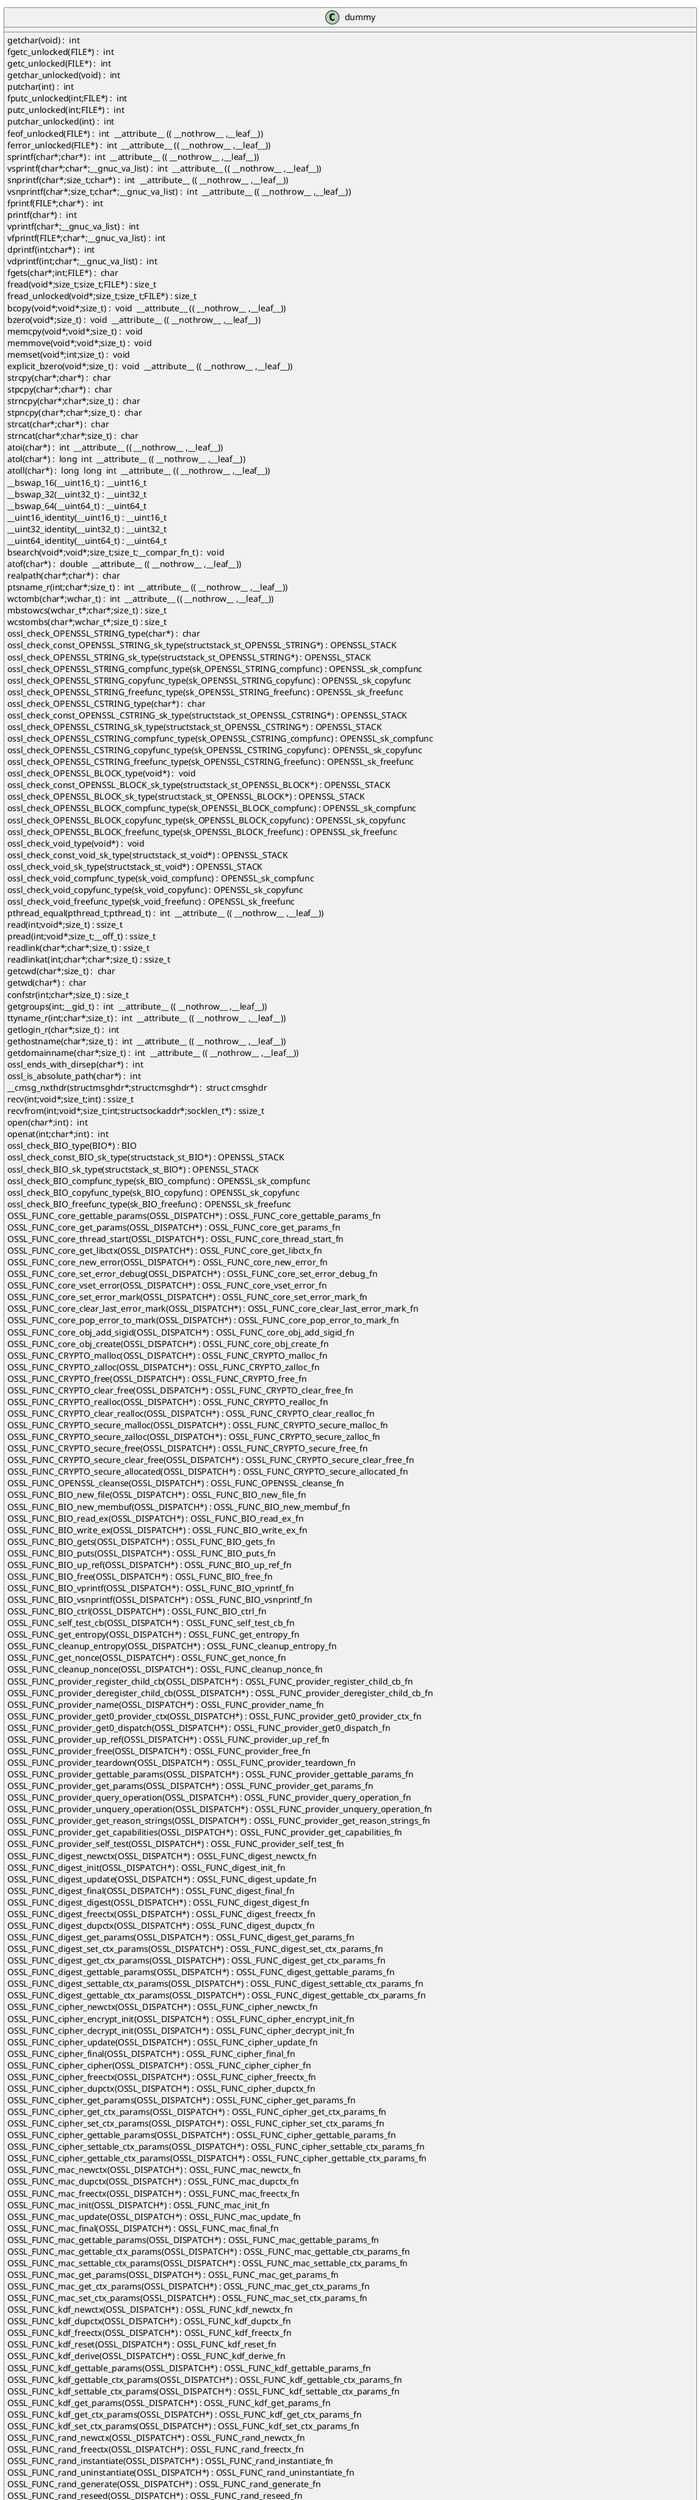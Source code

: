 @startuml
!pragma layout smetana
class dummy {
getchar(void) :  int  [[[./../.././qc/apps/genpkey.c.html#742]]]
fgetc_unlocked(FILE*) :  int  [[[./../.././qc/apps/genpkey.c.html#751]]]
getc_unlocked(FILE*) :  int  [[[./../.././qc/apps/genpkey.c.html#761]]]
getchar_unlocked(void) :  int  [[[./../.././qc/apps/genpkey.c.html#768]]]
putchar(int) :  int  [[[./../.././qc/apps/genpkey.c.html#777]]]
fputc_unlocked(int;FILE*) :  int  [[[./../.././qc/apps/genpkey.c.html#786]]]
putc_unlocked(int;FILE*) :  int  [[[./../.././qc/apps/genpkey.c.html#796]]]
putchar_unlocked(int) :  int  [[[./../.././qc/apps/genpkey.c.html#803]]]
feof_unlocked(FILE*) :  int  __attribute__ (( __nothrow__ ,__leaf__)) [[[./../.././qc/apps/genpkey.c.html#809]]]
ferror_unlocked(FILE*) :  int  __attribute__ (( __nothrow__ ,__leaf__)) [[[./../.././qc/apps/genpkey.c.html#816]]]
sprintf(char*;char*) :  int  __attribute__ (( __nothrow__ ,__leaf__)) [[[./../.././qc/apps/genpkey.c.html#835]]]
vsprintf(char*;char*;__gnuc_va_list) :  int  __attribute__ (( __nothrow__ ,__leaf__)) [[[./../.././qc/apps/genpkey.c.html#848]]]
snprintf(char*;size_t;char*) :  int  __attribute__ (( __nothrow__ ,__leaf__)) [[[./../.././qc/apps/genpkey.c.html#867]]]
vsnprintf(char*;size_t;char*;__gnuc_va_list) :  int  __attribute__ (( __nothrow__ ,__leaf__)) [[[./../.././qc/apps/genpkey.c.html#881]]]
fprintf(FILE*;char*) :  int  [[[./../.././qc/apps/genpkey.c.html#902]]]
printf(char*) :  int  [[[./../.././qc/apps/genpkey.c.html#909]]]
vprintf(char*;__gnuc_va_list) :  int  [[[./../.././qc/apps/genpkey.c.html#921]]]
vfprintf(FILE*;char*;__gnuc_va_list) :  int  [[[./../.././qc/apps/genpkey.c.html#931]]]
dprintf(int;char*) :  int  [[[./../.././qc/apps/genpkey.c.html#946]]]
vdprintf(int;char*;__gnuc_va_list) :  int  [[[./../.././qc/apps/genpkey.c.html#957]]]
fgets(char*;int;FILE*) :  char  [[[./../.././qc/apps/genpkey.c.html#976]]]
fread(void*;size_t;size_t;FILE*) : size_t [[[./../.././qc/apps/genpkey.c.html#1002]]]
fread_unlocked(void*;size_t;size_t;FILE*) : size_t [[[./../.././qc/apps/genpkey.c.html#1029]]]
bcopy(void*;void*;size_t) :  void  __attribute__ (( __nothrow__ ,__leaf__)) [[[./../.././qc/apps/genpkey.c.html#1332]]]
bzero(void*;size_t) :  void  __attribute__ (( __nothrow__ ,__leaf__)) [[[./../.././qc/apps/genpkey.c.html#1339]]]
memcpy(void*;void*;size_t) :  void  [[[./../.././qc/apps/genpkey.c.html#1380]]]
memmove(void*;void*;size_t) :  void  [[[./../.././qc/apps/genpkey.c.html#1388]]]
memset(void*;int;size_t) :  void  [[[./../.././qc/apps/genpkey.c.html#1395]]]
explicit_bzero(void*;size_t) :  void  __attribute__ (( __nothrow__ ,__leaf__)) [[[./../.././qc/apps/genpkey.c.html#1408]]]
strcpy(char*;char*) :  char  [[[./../.././qc/apps/genpkey.c.html#1415]]]
stpcpy(char*;char*) :  char  [[[./../.././qc/apps/genpkey.c.html#1422]]]
strncpy(char*;char*;size_t) :  char  [[[./../.././qc/apps/genpkey.c.html#1430]]]
stpncpy(char*;char*;size_t) :  char  [[[./../.././qc/apps/genpkey.c.html#1440]]]
strcat(char*;char*) :  char  [[[./../.././qc/apps/genpkey.c.html#1447]]]
strncat(char*;char*;size_t) :  char  [[[./../.././qc/apps/genpkey.c.html#1454]]]
atoi(char*) :  int  __attribute__ (( __nothrow__ ,__leaf__)) [[[./../.././qc/apps/genpkey.c.html#1788]]]
atol(char*) :  long  int  __attribute__ (( __nothrow__ ,__leaf__)) [[[./../.././qc/apps/genpkey.c.html#1793]]]
atoll(char*) :  long  long  int  __attribute__ (( __nothrow__ ,__leaf__)) [[[./../.././qc/apps/genpkey.c.html#1800]]]
__bswap_16(__uint16_t) : __uint16_t [[[./../.././qc/apps/genpkey.c.html#1947]]]
__bswap_32(__uint32_t) : __uint32_t [[[./../.././qc/apps/genpkey.c.html#1962]]]
__bswap_64(__uint64_t) : __uint64_t [[[./../.././qc/apps/genpkey.c.html#1972]]]
__uint16_identity(__uint16_t) : __uint16_t [[[./../.././qc/apps/genpkey.c.html#1984]]]
__uint32_identity(__uint32_t) : __uint32_t [[[./../.././qc/apps/genpkey.c.html#1990]]]
__uint64_identity(__uint64_t) : __uint64_t [[[./../.././qc/apps/genpkey.c.html#1996]]]
bsearch(void*;void*;size_t;size_t;__compar_fn_t) :  void  [[[./../.././qc/apps/genpkey.c.html#2664]]]
atof(char*) :  double  __attribute__ (( __nothrow__ ,__leaf__)) [[[./../.././qc/apps/genpkey.c.html#19358]]]
realpath(char*;char*) :  char  [[[./../.././qc/apps/genpkey.c.html#1]]]
ptsname_r(int;char*;size_t) :  int  __attribute__ (( __nothrow__ ,__leaf__)) [[[./../.././qc/apps/genpkey.c.html#1]]]
wctomb(char*;wchar_t) :  int  __attribute__ (( __nothrow__ ,__leaf__)) [[[./../.././qc/apps/genpkey.c.html#1]]]
mbstowcs(wchar_t*;char*;size_t) : size_t [[[./../.././qc/apps/genpkey.c.html#1]]]
wcstombs(char*;wchar_t*;size_t) : size_t [[[./../.././qc/apps/genpkey.c.html#1]]]
ossl_check_OPENSSL_STRING_type(char*) :  char  [[[./../.././qc/apps/genpkey.c.html#1]]]
ossl_check_const_OPENSSL_STRING_sk_type(structstack_st_OPENSSL_STRING*) : OPENSSL_STACK [[[./../.././qc/apps/genpkey.c.html#1]]]
ossl_check_OPENSSL_STRING_sk_type(structstack_st_OPENSSL_STRING*) : OPENSSL_STACK [[[./../.././qc/apps/genpkey.c.html#1]]]
ossl_check_OPENSSL_STRING_compfunc_type(sk_OPENSSL_STRING_compfunc) : OPENSSL_sk_compfunc [[[./../.././qc/apps/genpkey.c.html#1]]]
ossl_check_OPENSSL_STRING_copyfunc_type(sk_OPENSSL_STRING_copyfunc) : OPENSSL_sk_copyfunc [[[./../.././qc/apps/genpkey.c.html#1]]]
ossl_check_OPENSSL_STRING_freefunc_type(sk_OPENSSL_STRING_freefunc) : OPENSSL_sk_freefunc [[[./../.././qc/apps/genpkey.c.html#1]]]
ossl_check_OPENSSL_CSTRING_type(char*) :  char  [[[./../.././qc/apps/genpkey.c.html#1]]]
ossl_check_const_OPENSSL_CSTRING_sk_type(structstack_st_OPENSSL_CSTRING*) : OPENSSL_STACK [[[./../.././qc/apps/genpkey.c.html#1]]]
ossl_check_OPENSSL_CSTRING_sk_type(structstack_st_OPENSSL_CSTRING*) : OPENSSL_STACK [[[./../.././qc/apps/genpkey.c.html#1]]]
ossl_check_OPENSSL_CSTRING_compfunc_type(sk_OPENSSL_CSTRING_compfunc) : OPENSSL_sk_compfunc [[[./../.././qc/apps/genpkey.c.html#1]]]
ossl_check_OPENSSL_CSTRING_copyfunc_type(sk_OPENSSL_CSTRING_copyfunc) : OPENSSL_sk_copyfunc [[[./../.././qc/apps/genpkey.c.html#1]]]
ossl_check_OPENSSL_CSTRING_freefunc_type(sk_OPENSSL_CSTRING_freefunc) : OPENSSL_sk_freefunc [[[./../.././qc/apps/genpkey.c.html#1]]]
ossl_check_OPENSSL_BLOCK_type(void*) :  void  [[[./../.././qc/apps/genpkey.c.html#1]]]
ossl_check_const_OPENSSL_BLOCK_sk_type(structstack_st_OPENSSL_BLOCK*) : OPENSSL_STACK [[[./../.././qc/apps/genpkey.c.html#1]]]
ossl_check_OPENSSL_BLOCK_sk_type(structstack_st_OPENSSL_BLOCK*) : OPENSSL_STACK [[[./../.././qc/apps/genpkey.c.html#1]]]
ossl_check_OPENSSL_BLOCK_compfunc_type(sk_OPENSSL_BLOCK_compfunc) : OPENSSL_sk_compfunc [[[./../.././qc/apps/genpkey.c.html#1]]]
ossl_check_OPENSSL_BLOCK_copyfunc_type(sk_OPENSSL_BLOCK_copyfunc) : OPENSSL_sk_copyfunc [[[./../.././qc/apps/genpkey.c.html#1]]]
ossl_check_OPENSSL_BLOCK_freefunc_type(sk_OPENSSL_BLOCK_freefunc) : OPENSSL_sk_freefunc [[[./../.././qc/apps/genpkey.c.html#1]]]
ossl_check_void_type(void*) :  void  [[[./../.././qc/apps/genpkey.c.html#1]]]
ossl_check_const_void_sk_type(structstack_st_void*) : OPENSSL_STACK [[[./../.././qc/apps/genpkey.c.html#1]]]
ossl_check_void_sk_type(structstack_st_void*) : OPENSSL_STACK [[[./../.././qc/apps/genpkey.c.html#1]]]
ossl_check_void_compfunc_type(sk_void_compfunc) : OPENSSL_sk_compfunc [[[./../.././qc/apps/genpkey.c.html#1]]]
ossl_check_void_copyfunc_type(sk_void_copyfunc) : OPENSSL_sk_copyfunc [[[./../.././qc/apps/genpkey.c.html#1]]]
ossl_check_void_freefunc_type(sk_void_freefunc) : OPENSSL_sk_freefunc [[[./../.././qc/apps/genpkey.c.html#1]]]
pthread_equal(pthread_t;pthread_t) :  int  __attribute__ (( __nothrow__ ,__leaf__)) [[[./../.././qc/apps/genpkey.c.html#1]]]
read(int;void*;size_t) : ssize_t [[[./../.././qc/apps/genpkey.c.html#1]]]
pread(int;void*;size_t;__off_t) : ssize_t [[[./../.././qc/apps/genpkey.c.html#1]]]
readlink(char*;char*;size_t) : ssize_t [[[./../.././qc/apps/genpkey.c.html#1]]]
readlinkat(int;char*;char*;size_t) : ssize_t [[[./../.././qc/apps/genpkey.c.html#1]]]
getcwd(char*;size_t) :  char  [[[./../.././qc/apps/genpkey.c.html#1]]]
getwd(char*) :  char  [[[./../.././qc/apps/genpkey.c.html#1]]]
confstr(int;char*;size_t) : size_t [[[./../.././qc/apps/genpkey.c.html#1]]]
getgroups(int;__gid_t) :  int  __attribute__ (( __nothrow__ ,__leaf__)) [[[./../.././qc/apps/genpkey.c.html#1]]]
ttyname_r(int;char*;size_t) :  int  __attribute__ (( __nothrow__ ,__leaf__)) [[[./../.././qc/apps/genpkey.c.html#1]]]
getlogin_r(char*;size_t) :  int  [[[./../.././qc/apps/genpkey.c.html#1]]]
gethostname(char*;size_t) :  int  __attribute__ (( __nothrow__ ,__leaf__)) [[[./../.././qc/apps/genpkey.c.html#1]]]
getdomainname(char*;size_t) :  int  __attribute__ (( __nothrow__ ,__leaf__)) [[[./../.././qc/apps/genpkey.c.html#1]]]
ossl_ends_with_dirsep(char*) :  int  [[[./../.././qc/apps/genpkey.c.html#1]]]
ossl_is_absolute_path(char*) :  int  [[[./../.././qc/apps/genpkey.c.html#1]]]
__cmsg_nxthdr(structmsghdr*;structcmsghdr*) :  struct cmsghdr [[[./../.././qc/apps/genpkey.c.html#1]]]
recv(int;void*;size_t;int) : ssize_t [[[./../.././qc/apps/genpkey.c.html#1]]]
recvfrom(int;void*;size_t;int;structsockaddr*;socklen_t*) : ssize_t [[[./../.././qc/apps/genpkey.c.html#1]]]
open(char*;int) :  int  [[[./../.././qc/apps/genpkey.c.html#1]]]
openat(int;char*;int) :  int  [[[./../.././qc/apps/genpkey.c.html#1]]]
ossl_check_BIO_type(BIO*) : BIO [[[./../.././qc/apps/genpkey.c.html#1]]]
ossl_check_const_BIO_sk_type(structstack_st_BIO*) : OPENSSL_STACK [[[./../.././qc/apps/genpkey.c.html#1]]]
ossl_check_BIO_sk_type(structstack_st_BIO*) : OPENSSL_STACK [[[./../.././qc/apps/genpkey.c.html#1]]]
ossl_check_BIO_compfunc_type(sk_BIO_compfunc) : OPENSSL_sk_compfunc [[[./../.././qc/apps/genpkey.c.html#1]]]
ossl_check_BIO_copyfunc_type(sk_BIO_copyfunc) : OPENSSL_sk_copyfunc [[[./../.././qc/apps/genpkey.c.html#1]]]
ossl_check_BIO_freefunc_type(sk_BIO_freefunc) : OPENSSL_sk_freefunc [[[./../.././qc/apps/genpkey.c.html#1]]]
OSSL_FUNC_core_gettable_params(OSSL_DISPATCH*) : OSSL_FUNC_core_gettable_params_fn [[[./../.././qc/apps/genpkey.c.html#1]]]
OSSL_FUNC_core_get_params(OSSL_DISPATCH*) : OSSL_FUNC_core_get_params_fn [[[./../.././qc/apps/genpkey.c.html#1]]]
OSSL_FUNC_core_thread_start(OSSL_DISPATCH*) : OSSL_FUNC_core_thread_start_fn [[[./../.././qc/apps/genpkey.c.html#1]]]
OSSL_FUNC_core_get_libctx(OSSL_DISPATCH*) : OSSL_FUNC_core_get_libctx_fn [[[./../.././qc/apps/genpkey.c.html#1]]]
OSSL_FUNC_core_new_error(OSSL_DISPATCH*) : OSSL_FUNC_core_new_error_fn [[[./../.././qc/apps/genpkey.c.html#1]]]
OSSL_FUNC_core_set_error_debug(OSSL_DISPATCH*) : OSSL_FUNC_core_set_error_debug_fn [[[./../.././qc/apps/genpkey.c.html#1]]]
OSSL_FUNC_core_vset_error(OSSL_DISPATCH*) : OSSL_FUNC_core_vset_error_fn [[[./../.././qc/apps/genpkey.c.html#1]]]
OSSL_FUNC_core_set_error_mark(OSSL_DISPATCH*) : OSSL_FUNC_core_set_error_mark_fn [[[./../.././qc/apps/genpkey.c.html#1]]]
OSSL_FUNC_core_clear_last_error_mark(OSSL_DISPATCH*) : OSSL_FUNC_core_clear_last_error_mark_fn [[[./../.././qc/apps/genpkey.c.html#1]]]
OSSL_FUNC_core_pop_error_to_mark(OSSL_DISPATCH*) : OSSL_FUNC_core_pop_error_to_mark_fn [[[./../.././qc/apps/genpkey.c.html#1]]]
OSSL_FUNC_core_obj_add_sigid(OSSL_DISPATCH*) : OSSL_FUNC_core_obj_add_sigid_fn [[[./../.././qc/apps/genpkey.c.html#1]]]
OSSL_FUNC_core_obj_create(OSSL_DISPATCH*) : OSSL_FUNC_core_obj_create_fn [[[./../.././qc/apps/genpkey.c.html#1]]]
OSSL_FUNC_CRYPTO_malloc(OSSL_DISPATCH*) : OSSL_FUNC_CRYPTO_malloc_fn [[[./../.././qc/apps/genpkey.c.html#1]]]
OSSL_FUNC_CRYPTO_zalloc(OSSL_DISPATCH*) : OSSL_FUNC_CRYPTO_zalloc_fn [[[./../.././qc/apps/genpkey.c.html#1]]]
OSSL_FUNC_CRYPTO_free(OSSL_DISPATCH*) : OSSL_FUNC_CRYPTO_free_fn [[[./../.././qc/apps/genpkey.c.html#1]]]
OSSL_FUNC_CRYPTO_clear_free(OSSL_DISPATCH*) : OSSL_FUNC_CRYPTO_clear_free_fn [[[./../.././qc/apps/genpkey.c.html#1]]]
OSSL_FUNC_CRYPTO_realloc(OSSL_DISPATCH*) : OSSL_FUNC_CRYPTO_realloc_fn [[[./../.././qc/apps/genpkey.c.html#1]]]
OSSL_FUNC_CRYPTO_clear_realloc(OSSL_DISPATCH*) : OSSL_FUNC_CRYPTO_clear_realloc_fn [[[./../.././qc/apps/genpkey.c.html#1]]]
OSSL_FUNC_CRYPTO_secure_malloc(OSSL_DISPATCH*) : OSSL_FUNC_CRYPTO_secure_malloc_fn [[[./../.././qc/apps/genpkey.c.html#1]]]
OSSL_FUNC_CRYPTO_secure_zalloc(OSSL_DISPATCH*) : OSSL_FUNC_CRYPTO_secure_zalloc_fn [[[./../.././qc/apps/genpkey.c.html#1]]]
OSSL_FUNC_CRYPTO_secure_free(OSSL_DISPATCH*) : OSSL_FUNC_CRYPTO_secure_free_fn [[[./../.././qc/apps/genpkey.c.html#1]]]
OSSL_FUNC_CRYPTO_secure_clear_free(OSSL_DISPATCH*) : OSSL_FUNC_CRYPTO_secure_clear_free_fn [[[./../.././qc/apps/genpkey.c.html#1]]]
OSSL_FUNC_CRYPTO_secure_allocated(OSSL_DISPATCH*) : OSSL_FUNC_CRYPTO_secure_allocated_fn [[[./../.././qc/apps/genpkey.c.html#1]]]
OSSL_FUNC_OPENSSL_cleanse(OSSL_DISPATCH*) : OSSL_FUNC_OPENSSL_cleanse_fn [[[./../.././qc/apps/genpkey.c.html#1]]]
OSSL_FUNC_BIO_new_file(OSSL_DISPATCH*) : OSSL_FUNC_BIO_new_file_fn [[[./../.././qc/apps/genpkey.c.html#1]]]
OSSL_FUNC_BIO_new_membuf(OSSL_DISPATCH*) : OSSL_FUNC_BIO_new_membuf_fn [[[./../.././qc/apps/genpkey.c.html#1]]]
OSSL_FUNC_BIO_read_ex(OSSL_DISPATCH*) : OSSL_FUNC_BIO_read_ex_fn [[[./../.././qc/apps/genpkey.c.html#1]]]
OSSL_FUNC_BIO_write_ex(OSSL_DISPATCH*) : OSSL_FUNC_BIO_write_ex_fn [[[./../.././qc/apps/genpkey.c.html#1]]]
OSSL_FUNC_BIO_gets(OSSL_DISPATCH*) : OSSL_FUNC_BIO_gets_fn [[[./../.././qc/apps/genpkey.c.html#1]]]
OSSL_FUNC_BIO_puts(OSSL_DISPATCH*) : OSSL_FUNC_BIO_puts_fn [[[./../.././qc/apps/genpkey.c.html#1]]]
OSSL_FUNC_BIO_up_ref(OSSL_DISPATCH*) : OSSL_FUNC_BIO_up_ref_fn [[[./../.././qc/apps/genpkey.c.html#1]]]
OSSL_FUNC_BIO_free(OSSL_DISPATCH*) : OSSL_FUNC_BIO_free_fn [[[./../.././qc/apps/genpkey.c.html#1]]]
OSSL_FUNC_BIO_vprintf(OSSL_DISPATCH*) : OSSL_FUNC_BIO_vprintf_fn [[[./../.././qc/apps/genpkey.c.html#1]]]
OSSL_FUNC_BIO_vsnprintf(OSSL_DISPATCH*) : OSSL_FUNC_BIO_vsnprintf_fn [[[./../.././qc/apps/genpkey.c.html#1]]]
OSSL_FUNC_BIO_ctrl(OSSL_DISPATCH*) : OSSL_FUNC_BIO_ctrl_fn [[[./../.././qc/apps/genpkey.c.html#1]]]
OSSL_FUNC_self_test_cb(OSSL_DISPATCH*) : OSSL_FUNC_self_test_cb_fn [[[./../.././qc/apps/genpkey.c.html#1]]]
OSSL_FUNC_get_entropy(OSSL_DISPATCH*) : OSSL_FUNC_get_entropy_fn [[[./../.././qc/apps/genpkey.c.html#1]]]
OSSL_FUNC_cleanup_entropy(OSSL_DISPATCH*) : OSSL_FUNC_cleanup_entropy_fn [[[./../.././qc/apps/genpkey.c.html#1]]]
OSSL_FUNC_get_nonce(OSSL_DISPATCH*) : OSSL_FUNC_get_nonce_fn [[[./../.././qc/apps/genpkey.c.html#1]]]
OSSL_FUNC_cleanup_nonce(OSSL_DISPATCH*) : OSSL_FUNC_cleanup_nonce_fn [[[./../.././qc/apps/genpkey.c.html#1]]]
OSSL_FUNC_provider_register_child_cb(OSSL_DISPATCH*) : OSSL_FUNC_provider_register_child_cb_fn [[[./../.././qc/apps/genpkey.c.html#1]]]
OSSL_FUNC_provider_deregister_child_cb(OSSL_DISPATCH*) : OSSL_FUNC_provider_deregister_child_cb_fn [[[./../.././qc/apps/genpkey.c.html#1]]]
OSSL_FUNC_provider_name(OSSL_DISPATCH*) : OSSL_FUNC_provider_name_fn [[[./../.././qc/apps/genpkey.c.html#1]]]
OSSL_FUNC_provider_get0_provider_ctx(OSSL_DISPATCH*) : OSSL_FUNC_provider_get0_provider_ctx_fn [[[./../.././qc/apps/genpkey.c.html#1]]]
OSSL_FUNC_provider_get0_dispatch(OSSL_DISPATCH*) : OSSL_FUNC_provider_get0_dispatch_fn [[[./../.././qc/apps/genpkey.c.html#1]]]
OSSL_FUNC_provider_up_ref(OSSL_DISPATCH*) : OSSL_FUNC_provider_up_ref_fn [[[./../.././qc/apps/genpkey.c.html#1]]]
OSSL_FUNC_provider_free(OSSL_DISPATCH*) : OSSL_FUNC_provider_free_fn [[[./../.././qc/apps/genpkey.c.html#1]]]
OSSL_FUNC_provider_teardown(OSSL_DISPATCH*) : OSSL_FUNC_provider_teardown_fn [[[./../.././qc/apps/genpkey.c.html#1]]]
OSSL_FUNC_provider_gettable_params(OSSL_DISPATCH*) : OSSL_FUNC_provider_gettable_params_fn [[[./../.././qc/apps/genpkey.c.html#1]]]
OSSL_FUNC_provider_get_params(OSSL_DISPATCH*) : OSSL_FUNC_provider_get_params_fn [[[./../.././qc/apps/genpkey.c.html#1]]]
OSSL_FUNC_provider_query_operation(OSSL_DISPATCH*) : OSSL_FUNC_provider_query_operation_fn [[[./../.././qc/apps/genpkey.c.html#1]]]
OSSL_FUNC_provider_unquery_operation(OSSL_DISPATCH*) : OSSL_FUNC_provider_unquery_operation_fn [[[./../.././qc/apps/genpkey.c.html#1]]]
OSSL_FUNC_provider_get_reason_strings(OSSL_DISPATCH*) : OSSL_FUNC_provider_get_reason_strings_fn [[[./../.././qc/apps/genpkey.c.html#1]]]
OSSL_FUNC_provider_get_capabilities(OSSL_DISPATCH*) : OSSL_FUNC_provider_get_capabilities_fn [[[./../.././qc/apps/genpkey.c.html#1]]]
OSSL_FUNC_provider_self_test(OSSL_DISPATCH*) : OSSL_FUNC_provider_self_test_fn [[[./../.././qc/apps/genpkey.c.html#1]]]
OSSL_FUNC_digest_newctx(OSSL_DISPATCH*) : OSSL_FUNC_digest_newctx_fn [[[./../.././qc/apps/genpkey.c.html#1]]]
OSSL_FUNC_digest_init(OSSL_DISPATCH*) : OSSL_FUNC_digest_init_fn [[[./../.././qc/apps/genpkey.c.html#1]]]
OSSL_FUNC_digest_update(OSSL_DISPATCH*) : OSSL_FUNC_digest_update_fn [[[./../.././qc/apps/genpkey.c.html#1]]]
OSSL_FUNC_digest_final(OSSL_DISPATCH*) : OSSL_FUNC_digest_final_fn [[[./../.././qc/apps/genpkey.c.html#1]]]
OSSL_FUNC_digest_digest(OSSL_DISPATCH*) : OSSL_FUNC_digest_digest_fn [[[./../.././qc/apps/genpkey.c.html#1]]]
OSSL_FUNC_digest_freectx(OSSL_DISPATCH*) : OSSL_FUNC_digest_freectx_fn [[[./../.././qc/apps/genpkey.c.html#1]]]
OSSL_FUNC_digest_dupctx(OSSL_DISPATCH*) : OSSL_FUNC_digest_dupctx_fn [[[./../.././qc/apps/genpkey.c.html#1]]]
OSSL_FUNC_digest_get_params(OSSL_DISPATCH*) : OSSL_FUNC_digest_get_params_fn [[[./../.././qc/apps/genpkey.c.html#1]]]
OSSL_FUNC_digest_set_ctx_params(OSSL_DISPATCH*) : OSSL_FUNC_digest_set_ctx_params_fn [[[./../.././qc/apps/genpkey.c.html#1]]]
OSSL_FUNC_digest_get_ctx_params(OSSL_DISPATCH*) : OSSL_FUNC_digest_get_ctx_params_fn [[[./../.././qc/apps/genpkey.c.html#1]]]
OSSL_FUNC_digest_gettable_params(OSSL_DISPATCH*) : OSSL_FUNC_digest_gettable_params_fn [[[./../.././qc/apps/genpkey.c.html#1]]]
OSSL_FUNC_digest_settable_ctx_params(OSSL_DISPATCH*) : OSSL_FUNC_digest_settable_ctx_params_fn [[[./../.././qc/apps/genpkey.c.html#1]]]
OSSL_FUNC_digest_gettable_ctx_params(OSSL_DISPATCH*) : OSSL_FUNC_digest_gettable_ctx_params_fn [[[./../.././qc/apps/genpkey.c.html#1]]]
OSSL_FUNC_cipher_newctx(OSSL_DISPATCH*) : OSSL_FUNC_cipher_newctx_fn [[[./../.././qc/apps/genpkey.c.html#1]]]
OSSL_FUNC_cipher_encrypt_init(OSSL_DISPATCH*) : OSSL_FUNC_cipher_encrypt_init_fn [[[./../.././qc/apps/genpkey.c.html#1]]]
OSSL_FUNC_cipher_decrypt_init(OSSL_DISPATCH*) : OSSL_FUNC_cipher_decrypt_init_fn [[[./../.././qc/apps/genpkey.c.html#1]]]
OSSL_FUNC_cipher_update(OSSL_DISPATCH*) : OSSL_FUNC_cipher_update_fn [[[./../.././qc/apps/genpkey.c.html#1]]]
OSSL_FUNC_cipher_final(OSSL_DISPATCH*) : OSSL_FUNC_cipher_final_fn [[[./../.././qc/apps/genpkey.c.html#1]]]
OSSL_FUNC_cipher_cipher(OSSL_DISPATCH*) : OSSL_FUNC_cipher_cipher_fn [[[./../.././qc/apps/genpkey.c.html#1]]]
OSSL_FUNC_cipher_freectx(OSSL_DISPATCH*) : OSSL_FUNC_cipher_freectx_fn [[[./../.././qc/apps/genpkey.c.html#1]]]
OSSL_FUNC_cipher_dupctx(OSSL_DISPATCH*) : OSSL_FUNC_cipher_dupctx_fn [[[./../.././qc/apps/genpkey.c.html#1]]]
OSSL_FUNC_cipher_get_params(OSSL_DISPATCH*) : OSSL_FUNC_cipher_get_params_fn [[[./../.././qc/apps/genpkey.c.html#1]]]
OSSL_FUNC_cipher_get_ctx_params(OSSL_DISPATCH*) : OSSL_FUNC_cipher_get_ctx_params_fn [[[./../.././qc/apps/genpkey.c.html#1]]]
OSSL_FUNC_cipher_set_ctx_params(OSSL_DISPATCH*) : OSSL_FUNC_cipher_set_ctx_params_fn [[[./../.././qc/apps/genpkey.c.html#1]]]
OSSL_FUNC_cipher_gettable_params(OSSL_DISPATCH*) : OSSL_FUNC_cipher_gettable_params_fn [[[./../.././qc/apps/genpkey.c.html#1]]]
OSSL_FUNC_cipher_settable_ctx_params(OSSL_DISPATCH*) : OSSL_FUNC_cipher_settable_ctx_params_fn [[[./../.././qc/apps/genpkey.c.html#1]]]
OSSL_FUNC_cipher_gettable_ctx_params(OSSL_DISPATCH*) : OSSL_FUNC_cipher_gettable_ctx_params_fn [[[./../.././qc/apps/genpkey.c.html#1]]]
OSSL_FUNC_mac_newctx(OSSL_DISPATCH*) : OSSL_FUNC_mac_newctx_fn [[[./../.././qc/apps/genpkey.c.html#1]]]
OSSL_FUNC_mac_dupctx(OSSL_DISPATCH*) : OSSL_FUNC_mac_dupctx_fn [[[./../.././qc/apps/genpkey.c.html#1]]]
OSSL_FUNC_mac_freectx(OSSL_DISPATCH*) : OSSL_FUNC_mac_freectx_fn [[[./../.././qc/apps/genpkey.c.html#1]]]
OSSL_FUNC_mac_init(OSSL_DISPATCH*) : OSSL_FUNC_mac_init_fn [[[./../.././qc/apps/genpkey.c.html#1]]]
OSSL_FUNC_mac_update(OSSL_DISPATCH*) : OSSL_FUNC_mac_update_fn [[[./../.././qc/apps/genpkey.c.html#1]]]
OSSL_FUNC_mac_final(OSSL_DISPATCH*) : OSSL_FUNC_mac_final_fn [[[./../.././qc/apps/genpkey.c.html#1]]]
OSSL_FUNC_mac_gettable_params(OSSL_DISPATCH*) : OSSL_FUNC_mac_gettable_params_fn [[[./../.././qc/apps/genpkey.c.html#1]]]
OSSL_FUNC_mac_gettable_ctx_params(OSSL_DISPATCH*) : OSSL_FUNC_mac_gettable_ctx_params_fn [[[./../.././qc/apps/genpkey.c.html#1]]]
OSSL_FUNC_mac_settable_ctx_params(OSSL_DISPATCH*) : OSSL_FUNC_mac_settable_ctx_params_fn [[[./../.././qc/apps/genpkey.c.html#1]]]
OSSL_FUNC_mac_get_params(OSSL_DISPATCH*) : OSSL_FUNC_mac_get_params_fn [[[./../.././qc/apps/genpkey.c.html#1]]]
OSSL_FUNC_mac_get_ctx_params(OSSL_DISPATCH*) : OSSL_FUNC_mac_get_ctx_params_fn [[[./../.././qc/apps/genpkey.c.html#1]]]
OSSL_FUNC_mac_set_ctx_params(OSSL_DISPATCH*) : OSSL_FUNC_mac_set_ctx_params_fn [[[./../.././qc/apps/genpkey.c.html#1]]]
OSSL_FUNC_kdf_newctx(OSSL_DISPATCH*) : OSSL_FUNC_kdf_newctx_fn [[[./../.././qc/apps/genpkey.c.html#1]]]
OSSL_FUNC_kdf_dupctx(OSSL_DISPATCH*) : OSSL_FUNC_kdf_dupctx_fn [[[./../.././qc/apps/genpkey.c.html#1]]]
OSSL_FUNC_kdf_freectx(OSSL_DISPATCH*) : OSSL_FUNC_kdf_freectx_fn [[[./../.././qc/apps/genpkey.c.html#1]]]
OSSL_FUNC_kdf_reset(OSSL_DISPATCH*) : OSSL_FUNC_kdf_reset_fn [[[./../.././qc/apps/genpkey.c.html#1]]]
OSSL_FUNC_kdf_derive(OSSL_DISPATCH*) : OSSL_FUNC_kdf_derive_fn [[[./../.././qc/apps/genpkey.c.html#1]]]
OSSL_FUNC_kdf_gettable_params(OSSL_DISPATCH*) : OSSL_FUNC_kdf_gettable_params_fn [[[./../.././qc/apps/genpkey.c.html#1]]]
OSSL_FUNC_kdf_gettable_ctx_params(OSSL_DISPATCH*) : OSSL_FUNC_kdf_gettable_ctx_params_fn [[[./../.././qc/apps/genpkey.c.html#1]]]
OSSL_FUNC_kdf_settable_ctx_params(OSSL_DISPATCH*) : OSSL_FUNC_kdf_settable_ctx_params_fn [[[./../.././qc/apps/genpkey.c.html#1]]]
OSSL_FUNC_kdf_get_params(OSSL_DISPATCH*) : OSSL_FUNC_kdf_get_params_fn [[[./../.././qc/apps/genpkey.c.html#1]]]
OSSL_FUNC_kdf_get_ctx_params(OSSL_DISPATCH*) : OSSL_FUNC_kdf_get_ctx_params_fn [[[./../.././qc/apps/genpkey.c.html#1]]]
OSSL_FUNC_kdf_set_ctx_params(OSSL_DISPATCH*) : OSSL_FUNC_kdf_set_ctx_params_fn [[[./../.././qc/apps/genpkey.c.html#1]]]
OSSL_FUNC_rand_newctx(OSSL_DISPATCH*) : OSSL_FUNC_rand_newctx_fn [[[./../.././qc/apps/genpkey.c.html#1]]]
OSSL_FUNC_rand_freectx(OSSL_DISPATCH*) : OSSL_FUNC_rand_freectx_fn [[[./../.././qc/apps/genpkey.c.html#1]]]
OSSL_FUNC_rand_instantiate(OSSL_DISPATCH*) : OSSL_FUNC_rand_instantiate_fn [[[./../.././qc/apps/genpkey.c.html#1]]]
OSSL_FUNC_rand_uninstantiate(OSSL_DISPATCH*) : OSSL_FUNC_rand_uninstantiate_fn [[[./../.././qc/apps/genpkey.c.html#1]]]
OSSL_FUNC_rand_generate(OSSL_DISPATCH*) : OSSL_FUNC_rand_generate_fn [[[./../.././qc/apps/genpkey.c.html#1]]]
OSSL_FUNC_rand_reseed(OSSL_DISPATCH*) : OSSL_FUNC_rand_reseed_fn [[[./../.././qc/apps/genpkey.c.html#1]]]
OSSL_FUNC_rand_nonce(OSSL_DISPATCH*) : OSSL_FUNC_rand_nonce_fn [[[./../.././qc/apps/genpkey.c.html#1]]]
OSSL_FUNC_rand_enable_locking(OSSL_DISPATCH*) : OSSL_FUNC_rand_enable_locking_fn [[[./../.././qc/apps/genpkey.c.html#1]]]
OSSL_FUNC_rand_lock(OSSL_DISPATCH*) : OSSL_FUNC_rand_lock_fn [[[./../.././qc/apps/genpkey.c.html#1]]]
OSSL_FUNC_rand_unlock(OSSL_DISPATCH*) : OSSL_FUNC_rand_unlock_fn [[[./../.././qc/apps/genpkey.c.html#1]]]
OSSL_FUNC_rand_gettable_params(OSSL_DISPATCH*) : OSSL_FUNC_rand_gettable_params_fn [[[./../.././qc/apps/genpkey.c.html#1]]]
OSSL_FUNC_rand_gettable_ctx_params(OSSL_DISPATCH*) : OSSL_FUNC_rand_gettable_ctx_params_fn [[[./../.././qc/apps/genpkey.c.html#1]]]
OSSL_FUNC_rand_settable_ctx_params(OSSL_DISPATCH*) : OSSL_FUNC_rand_settable_ctx_params_fn [[[./../.././qc/apps/genpkey.c.html#1]]]
OSSL_FUNC_rand_get_params(OSSL_DISPATCH*) : OSSL_FUNC_rand_get_params_fn [[[./../.././qc/apps/genpkey.c.html#1]]]
OSSL_FUNC_rand_get_ctx_params(OSSL_DISPATCH*) : OSSL_FUNC_rand_get_ctx_params_fn [[[./../.././qc/apps/genpkey.c.html#1]]]
OSSL_FUNC_rand_set_ctx_params(OSSL_DISPATCH*) : OSSL_FUNC_rand_set_ctx_params_fn [[[./../.././qc/apps/genpkey.c.html#1]]]
OSSL_FUNC_rand_set_callbacks(OSSL_DISPATCH*) : OSSL_FUNC_rand_set_callbacks_fn [[[./../.././qc/apps/genpkey.c.html#1]]]
OSSL_FUNC_rand_verify_zeroization(OSSL_DISPATCH*) : OSSL_FUNC_rand_verify_zeroization_fn [[[./../.././qc/apps/genpkey.c.html#1]]]
OSSL_FUNC_rand_get_seed(OSSL_DISPATCH*) : OSSL_FUNC_rand_get_seed_fn [[[./../.././qc/apps/genpkey.c.html#1]]]
OSSL_FUNC_rand_clear_seed(OSSL_DISPATCH*) : OSSL_FUNC_rand_clear_seed_fn [[[./../.././qc/apps/genpkey.c.html#1]]]
OSSL_FUNC_keymgmt_new(OSSL_DISPATCH*) : OSSL_FUNC_keymgmt_new_fn [[[./../.././qc/apps/genpkey.c.html#1]]]
OSSL_FUNC_keymgmt_gen_init(OSSL_DISPATCH*) : OSSL_FUNC_keymgmt_gen_init_fn [[[./../.././qc/apps/genpkey.c.html#1]]]
OSSL_FUNC_keymgmt_gen_set_template(OSSL_DISPATCH*) : OSSL_FUNC_keymgmt_gen_set_template_fn [[[./../.././qc/apps/genpkey.c.html#1]]]
OSSL_FUNC_keymgmt_gen_set_params(OSSL_DISPATCH*) : OSSL_FUNC_keymgmt_gen_set_params_fn [[[./../.././qc/apps/genpkey.c.html#1]]]
OSSL_FUNC_keymgmt_gen_settable_params(OSSL_DISPATCH*) : OSSL_FUNC_keymgmt_gen_settable_params_fn [[[./../.././qc/apps/genpkey.c.html#1]]]
OSSL_FUNC_keymgmt_gen(OSSL_DISPATCH*) : OSSL_FUNC_keymgmt_gen_fn [[[./../.././qc/apps/genpkey.c.html#1]]]
OSSL_FUNC_keymgmt_gen_cleanup(OSSL_DISPATCH*) : OSSL_FUNC_keymgmt_gen_cleanup_fn [[[./../.././qc/apps/genpkey.c.html#1]]]
OSSL_FUNC_keymgmt_load(OSSL_DISPATCH*) : OSSL_FUNC_keymgmt_load_fn [[[./../.././qc/apps/genpkey.c.html#1]]]
OSSL_FUNC_keymgmt_free(OSSL_DISPATCH*) : OSSL_FUNC_keymgmt_free_fn [[[./../.././qc/apps/genpkey.c.html#1]]]
OSSL_FUNC_keymgmt_get_params(OSSL_DISPATCH*) : OSSL_FUNC_keymgmt_get_params_fn [[[./../.././qc/apps/genpkey.c.html#1]]]
OSSL_FUNC_keymgmt_gettable_params(OSSL_DISPATCH*) : OSSL_FUNC_keymgmt_gettable_params_fn [[[./../.././qc/apps/genpkey.c.html#1]]]
OSSL_FUNC_keymgmt_set_params(OSSL_DISPATCH*) : OSSL_FUNC_keymgmt_set_params_fn [[[./../.././qc/apps/genpkey.c.html#1]]]
OSSL_FUNC_keymgmt_settable_params(OSSL_DISPATCH*) : OSSL_FUNC_keymgmt_settable_params_fn [[[./../.././qc/apps/genpkey.c.html#1]]]
OSSL_FUNC_keymgmt_query_operation_name(OSSL_DISPATCH*) : OSSL_FUNC_keymgmt_query_operation_name_fn [[[./../.././qc/apps/genpkey.c.html#1]]]
OSSL_FUNC_keymgmt_has(OSSL_DISPATCH*) : OSSL_FUNC_keymgmt_has_fn [[[./../.././qc/apps/genpkey.c.html#1]]]
OSSL_FUNC_keymgmt_validate(OSSL_DISPATCH*) : OSSL_FUNC_keymgmt_validate_fn [[[./../.././qc/apps/genpkey.c.html#1]]]
OSSL_FUNC_keymgmt_match(OSSL_DISPATCH*) : OSSL_FUNC_keymgmt_match_fn [[[./../.././qc/apps/genpkey.c.html#1]]]
OSSL_FUNC_keymgmt_import(OSSL_DISPATCH*) : OSSL_FUNC_keymgmt_import_fn [[[./../.././qc/apps/genpkey.c.html#1]]]
OSSL_FUNC_keymgmt_import_types(OSSL_DISPATCH*) : OSSL_FUNC_keymgmt_import_types_fn [[[./../.././qc/apps/genpkey.c.html#1]]]
OSSL_FUNC_keymgmt_export(OSSL_DISPATCH*) : OSSL_FUNC_keymgmt_export_fn [[[./../.././qc/apps/genpkey.c.html#1]]]
OSSL_FUNC_keymgmt_export_types(OSSL_DISPATCH*) : OSSL_FUNC_keymgmt_export_types_fn [[[./../.././qc/apps/genpkey.c.html#1]]]
OSSL_FUNC_keymgmt_dup(OSSL_DISPATCH*) : OSSL_FUNC_keymgmt_dup_fn [[[./../.././qc/apps/genpkey.c.html#1]]]
OSSL_FUNC_keyexch_newctx(OSSL_DISPATCH*) : OSSL_FUNC_keyexch_newctx_fn [[[./../.././qc/apps/genpkey.c.html#1]]]
OSSL_FUNC_keyexch_init(OSSL_DISPATCH*) : OSSL_FUNC_keyexch_init_fn [[[./../.././qc/apps/genpkey.c.html#1]]]
OSSL_FUNC_keyexch_derive(OSSL_DISPATCH*) : OSSL_FUNC_keyexch_derive_fn [[[./../.././qc/apps/genpkey.c.html#1]]]
OSSL_FUNC_keyexch_set_peer(OSSL_DISPATCH*) : OSSL_FUNC_keyexch_set_peer_fn [[[./../.././qc/apps/genpkey.c.html#1]]]
OSSL_FUNC_keyexch_freectx(OSSL_DISPATCH*) : OSSL_FUNC_keyexch_freectx_fn [[[./../.././qc/apps/genpkey.c.html#1]]]
OSSL_FUNC_keyexch_dupctx(OSSL_DISPATCH*) : OSSL_FUNC_keyexch_dupctx_fn [[[./../.././qc/apps/genpkey.c.html#1]]]
OSSL_FUNC_keyexch_set_ctx_params(OSSL_DISPATCH*) : OSSL_FUNC_keyexch_set_ctx_params_fn [[[./../.././qc/apps/genpkey.c.html#1]]]
OSSL_FUNC_keyexch_settable_ctx_params(OSSL_DISPATCH*) : OSSL_FUNC_keyexch_settable_ctx_params_fn [[[./../.././qc/apps/genpkey.c.html#1]]]
OSSL_FUNC_keyexch_get_ctx_params(OSSL_DISPATCH*) : OSSL_FUNC_keyexch_get_ctx_params_fn [[[./../.././qc/apps/genpkey.c.html#1]]]
OSSL_FUNC_keyexch_gettable_ctx_params(OSSL_DISPATCH*) : OSSL_FUNC_keyexch_gettable_ctx_params_fn [[[./../.././qc/apps/genpkey.c.html#1]]]
OSSL_FUNC_signature_newctx(OSSL_DISPATCH*) : OSSL_FUNC_signature_newctx_fn [[[./../.././qc/apps/genpkey.c.html#1]]]
OSSL_FUNC_signature_sign_init(OSSL_DISPATCH*) : OSSL_FUNC_signature_sign_init_fn [[[./../.././qc/apps/genpkey.c.html#1]]]
OSSL_FUNC_signature_sign(OSSL_DISPATCH*) : OSSL_FUNC_signature_sign_fn [[[./../.././qc/apps/genpkey.c.html#1]]]
OSSL_FUNC_signature_verify_init(OSSL_DISPATCH*) : OSSL_FUNC_signature_verify_init_fn [[[./../.././qc/apps/genpkey.c.html#1]]]
OSSL_FUNC_signature_verify(OSSL_DISPATCH*) : OSSL_FUNC_signature_verify_fn [[[./../.././qc/apps/genpkey.c.html#1]]]
OSSL_FUNC_signature_verify_recover_init(OSSL_DISPATCH*) : OSSL_FUNC_signature_verify_recover_init_fn [[[./../.././qc/apps/genpkey.c.html#1]]]
OSSL_FUNC_signature_verify_recover(OSSL_DISPATCH*) : OSSL_FUNC_signature_verify_recover_fn [[[./../.././qc/apps/genpkey.c.html#1]]]
OSSL_FUNC_signature_digest_sign_init(OSSL_DISPATCH*) : OSSL_FUNC_signature_digest_sign_init_fn [[[./../.././qc/apps/genpkey.c.html#1]]]
OSSL_FUNC_signature_digest_sign_update(OSSL_DISPATCH*) : OSSL_FUNC_signature_digest_sign_update_fn [[[./../.././qc/apps/genpkey.c.html#1]]]
OSSL_FUNC_signature_digest_sign_final(OSSL_DISPATCH*) : OSSL_FUNC_signature_digest_sign_final_fn [[[./../.././qc/apps/genpkey.c.html#1]]]
OSSL_FUNC_signature_digest_sign(OSSL_DISPATCH*) : OSSL_FUNC_signature_digest_sign_fn [[[./../.././qc/apps/genpkey.c.html#1]]]
OSSL_FUNC_signature_digest_verify_init(OSSL_DISPATCH*) : OSSL_FUNC_signature_digest_verify_init_fn [[[./../.././qc/apps/genpkey.c.html#1]]]
OSSL_FUNC_signature_digest_verify_update(OSSL_DISPATCH*) : OSSL_FUNC_signature_digest_verify_update_fn [[[./../.././qc/apps/genpkey.c.html#1]]]
OSSL_FUNC_signature_digest_verify_final(OSSL_DISPATCH*) : OSSL_FUNC_signature_digest_verify_final_fn [[[./../.././qc/apps/genpkey.c.html#1]]]
OSSL_FUNC_signature_digest_verify(OSSL_DISPATCH*) : OSSL_FUNC_signature_digest_verify_fn [[[./../.././qc/apps/genpkey.c.html#1]]]
OSSL_FUNC_signature_freectx(OSSL_DISPATCH*) : OSSL_FUNC_signature_freectx_fn [[[./../.././qc/apps/genpkey.c.html#1]]]
OSSL_FUNC_signature_dupctx(OSSL_DISPATCH*) : OSSL_FUNC_signature_dupctx_fn [[[./../.././qc/apps/genpkey.c.html#1]]]
OSSL_FUNC_signature_get_ctx_params(OSSL_DISPATCH*) : OSSL_FUNC_signature_get_ctx_params_fn [[[./../.././qc/apps/genpkey.c.html#1]]]
OSSL_FUNC_signature_gettable_ctx_params(OSSL_DISPATCH*) : OSSL_FUNC_signature_gettable_ctx_params_fn [[[./../.././qc/apps/genpkey.c.html#1]]]
OSSL_FUNC_signature_set_ctx_params(OSSL_DISPATCH*) : OSSL_FUNC_signature_set_ctx_params_fn [[[./../.././qc/apps/genpkey.c.html#1]]]
OSSL_FUNC_signature_settable_ctx_params(OSSL_DISPATCH*) : OSSL_FUNC_signature_settable_ctx_params_fn [[[./../.././qc/apps/genpkey.c.html#1]]]
OSSL_FUNC_signature_get_ctx_md_params(OSSL_DISPATCH*) : OSSL_FUNC_signature_get_ctx_md_params_fn [[[./../.././qc/apps/genpkey.c.html#1]]]
OSSL_FUNC_signature_gettable_ctx_md_params(OSSL_DISPATCH*) : OSSL_FUNC_signature_gettable_ctx_md_params_fn [[[./../.././qc/apps/genpkey.c.html#1]]]
OSSL_FUNC_signature_set_ctx_md_params(OSSL_DISPATCH*) : OSSL_FUNC_signature_set_ctx_md_params_fn [[[./../.././qc/apps/genpkey.c.html#1]]]
OSSL_FUNC_signature_settable_ctx_md_params(OSSL_DISPATCH*) : OSSL_FUNC_signature_settable_ctx_md_params_fn [[[./../.././qc/apps/genpkey.c.html#1]]]
OSSL_FUNC_asym_cipher_newctx(OSSL_DISPATCH*) : OSSL_FUNC_asym_cipher_newctx_fn [[[./../.././qc/apps/genpkey.c.html#1]]]
OSSL_FUNC_asym_cipher_encrypt_init(OSSL_DISPATCH*) : OSSL_FUNC_asym_cipher_encrypt_init_fn [[[./../.././qc/apps/genpkey.c.html#1]]]
OSSL_FUNC_asym_cipher_encrypt(OSSL_DISPATCH*) : OSSL_FUNC_asym_cipher_encrypt_fn [[[./../.././qc/apps/genpkey.c.html#1]]]
OSSL_FUNC_asym_cipher_decrypt_init(OSSL_DISPATCH*) : OSSL_FUNC_asym_cipher_decrypt_init_fn [[[./../.././qc/apps/genpkey.c.html#1]]]
OSSL_FUNC_asym_cipher_decrypt(OSSL_DISPATCH*) : OSSL_FUNC_asym_cipher_decrypt_fn [[[./../.././qc/apps/genpkey.c.html#1]]]
OSSL_FUNC_asym_cipher_freectx(OSSL_DISPATCH*) : OSSL_FUNC_asym_cipher_freectx_fn [[[./../.././qc/apps/genpkey.c.html#1]]]
OSSL_FUNC_asym_cipher_dupctx(OSSL_DISPATCH*) : OSSL_FUNC_asym_cipher_dupctx_fn [[[./../.././qc/apps/genpkey.c.html#1]]]
OSSL_FUNC_asym_cipher_get_ctx_params(OSSL_DISPATCH*) : OSSL_FUNC_asym_cipher_get_ctx_params_fn [[[./../.././qc/apps/genpkey.c.html#1]]]
OSSL_FUNC_asym_cipher_gettable_ctx_params(OSSL_DISPATCH*) : OSSL_FUNC_asym_cipher_gettable_ctx_params_fn [[[./../.././qc/apps/genpkey.c.html#1]]]
OSSL_FUNC_asym_cipher_set_ctx_params(OSSL_DISPATCH*) : OSSL_FUNC_asym_cipher_set_ctx_params_fn [[[./../.././qc/apps/genpkey.c.html#1]]]
OSSL_FUNC_asym_cipher_settable_ctx_params(OSSL_DISPATCH*) : OSSL_FUNC_asym_cipher_settable_ctx_params_fn [[[./../.././qc/apps/genpkey.c.html#1]]]
OSSL_FUNC_kem_newctx(OSSL_DISPATCH*) : OSSL_FUNC_kem_newctx_fn [[[./../.././qc/apps/genpkey.c.html#1]]]
OSSL_FUNC_kem_encapsulate_init(OSSL_DISPATCH*) : OSSL_FUNC_kem_encapsulate_init_fn [[[./../.././qc/apps/genpkey.c.html#1]]]
OSSL_FUNC_kem_auth_encapsulate_init(OSSL_DISPATCH*) : OSSL_FUNC_kem_auth_encapsulate_init_fn [[[./../.././qc/apps/genpkey.c.html#1]]]
OSSL_FUNC_kem_encapsulate(OSSL_DISPATCH*) : OSSL_FUNC_kem_encapsulate_fn [[[./../.././qc/apps/genpkey.c.html#1]]]
OSSL_FUNC_kem_decapsulate_init(OSSL_DISPATCH*) : OSSL_FUNC_kem_decapsulate_init_fn [[[./../.././qc/apps/genpkey.c.html#1]]]
OSSL_FUNC_kem_auth_decapsulate_init(OSSL_DISPATCH*) : OSSL_FUNC_kem_auth_decapsulate_init_fn [[[./../.././qc/apps/genpkey.c.html#1]]]
OSSL_FUNC_kem_decapsulate(OSSL_DISPATCH*) : OSSL_FUNC_kem_decapsulate_fn [[[./../.././qc/apps/genpkey.c.html#1]]]
OSSL_FUNC_kem_freectx(OSSL_DISPATCH*) : OSSL_FUNC_kem_freectx_fn [[[./../.././qc/apps/genpkey.c.html#1]]]
OSSL_FUNC_kem_dupctx(OSSL_DISPATCH*) : OSSL_FUNC_kem_dupctx_fn [[[./../.././qc/apps/genpkey.c.html#1]]]
OSSL_FUNC_kem_get_ctx_params(OSSL_DISPATCH*) : OSSL_FUNC_kem_get_ctx_params_fn [[[./../.././qc/apps/genpkey.c.html#1]]]
OSSL_FUNC_kem_gettable_ctx_params(OSSL_DISPATCH*) : OSSL_FUNC_kem_gettable_ctx_params_fn [[[./../.././qc/apps/genpkey.c.html#1]]]
OSSL_FUNC_kem_set_ctx_params(OSSL_DISPATCH*) : OSSL_FUNC_kem_set_ctx_params_fn [[[./../.././qc/apps/genpkey.c.html#1]]]
OSSL_FUNC_kem_settable_ctx_params(OSSL_DISPATCH*) : OSSL_FUNC_kem_settable_ctx_params_fn [[[./../.././qc/apps/genpkey.c.html#1]]]
OSSL_FUNC_encoder_newctx(OSSL_DISPATCH*) : OSSL_FUNC_encoder_newctx_fn [[[./../.././qc/apps/genpkey.c.html#1]]]
OSSL_FUNC_encoder_freectx(OSSL_DISPATCH*) : OSSL_FUNC_encoder_freectx_fn [[[./../.././qc/apps/genpkey.c.html#1]]]
OSSL_FUNC_encoder_get_params(OSSL_DISPATCH*) : OSSL_FUNC_encoder_get_params_fn [[[./../.././qc/apps/genpkey.c.html#1]]]
OSSL_FUNC_encoder_gettable_params(OSSL_DISPATCH*) : OSSL_FUNC_encoder_gettable_params_fn [[[./../.././qc/apps/genpkey.c.html#1]]]
OSSL_FUNC_encoder_set_ctx_params(OSSL_DISPATCH*) : OSSL_FUNC_encoder_set_ctx_params_fn [[[./../.././qc/apps/genpkey.c.html#1]]]
OSSL_FUNC_encoder_settable_ctx_params(OSSL_DISPATCH*) : OSSL_FUNC_encoder_settable_ctx_params_fn [[[./../.././qc/apps/genpkey.c.html#1]]]
OSSL_FUNC_encoder_does_selection(OSSL_DISPATCH*) : OSSL_FUNC_encoder_does_selection_fn [[[./../.././qc/apps/genpkey.c.html#1]]]
OSSL_FUNC_encoder_encode(OSSL_DISPATCH*) : OSSL_FUNC_encoder_encode_fn [[[./../.././qc/apps/genpkey.c.html#1]]]
OSSL_FUNC_encoder_import_object(OSSL_DISPATCH*) : OSSL_FUNC_encoder_import_object_fn [[[./../.././qc/apps/genpkey.c.html#1]]]
OSSL_FUNC_encoder_free_object(OSSL_DISPATCH*) : OSSL_FUNC_encoder_free_object_fn [[[./../.././qc/apps/genpkey.c.html#1]]]
OSSL_FUNC_decoder_newctx(OSSL_DISPATCH*) : OSSL_FUNC_decoder_newctx_fn [[[./../.././qc/apps/genpkey.c.html#1]]]
OSSL_FUNC_decoder_freectx(OSSL_DISPATCH*) : OSSL_FUNC_decoder_freectx_fn [[[./../.././qc/apps/genpkey.c.html#1]]]
OSSL_FUNC_decoder_get_params(OSSL_DISPATCH*) : OSSL_FUNC_decoder_get_params_fn [[[./../.././qc/apps/genpkey.c.html#1]]]
OSSL_FUNC_decoder_gettable_params(OSSL_DISPATCH*) : OSSL_FUNC_decoder_gettable_params_fn [[[./../.././qc/apps/genpkey.c.html#1]]]
OSSL_FUNC_decoder_set_ctx_params(OSSL_DISPATCH*) : OSSL_FUNC_decoder_set_ctx_params_fn [[[./../.././qc/apps/genpkey.c.html#1]]]
OSSL_FUNC_decoder_settable_ctx_params(OSSL_DISPATCH*) : OSSL_FUNC_decoder_settable_ctx_params_fn [[[./../.././qc/apps/genpkey.c.html#1]]]
OSSL_FUNC_decoder_does_selection(OSSL_DISPATCH*) : OSSL_FUNC_decoder_does_selection_fn [[[./../.././qc/apps/genpkey.c.html#1]]]
OSSL_FUNC_decoder_decode(OSSL_DISPATCH*) : OSSL_FUNC_decoder_decode_fn [[[./../.././qc/apps/genpkey.c.html#1]]]
OSSL_FUNC_decoder_export_object(OSSL_DISPATCH*) : OSSL_FUNC_decoder_export_object_fn [[[./../.././qc/apps/genpkey.c.html#1]]]
OSSL_FUNC_store_open(OSSL_DISPATCH*) : OSSL_FUNC_store_open_fn [[[./../.././qc/apps/genpkey.c.html#1]]]
OSSL_FUNC_store_attach(OSSL_DISPATCH*) : OSSL_FUNC_store_attach_fn [[[./../.././qc/apps/genpkey.c.html#1]]]
OSSL_FUNC_store_settable_ctx_params(OSSL_DISPATCH*) : OSSL_FUNC_store_settable_ctx_params_fn [[[./../.././qc/apps/genpkey.c.html#1]]]
OSSL_FUNC_store_set_ctx_params(OSSL_DISPATCH*) : OSSL_FUNC_store_set_ctx_params_fn [[[./../.././qc/apps/genpkey.c.html#1]]]
OSSL_FUNC_store_load(OSSL_DISPATCH*) : OSSL_FUNC_store_load_fn [[[./../.././qc/apps/genpkey.c.html#1]]]
OSSL_FUNC_store_eof(OSSL_DISPATCH*) : OSSL_FUNC_store_eof_fn [[[./../.././qc/apps/genpkey.c.html#1]]]
OSSL_FUNC_store_close(OSSL_DISPATCH*) : OSSL_FUNC_store_close_fn [[[./../.././qc/apps/genpkey.c.html#1]]]
OSSL_FUNC_store_export_object(OSSL_DISPATCH*) : OSSL_FUNC_store_export_object_fn [[[./../.././qc/apps/genpkey.c.html#1]]]
ossl_check_X509_ALGOR_type(X509_ALGOR*) : X509_ALGOR [[[./../.././qc/apps/genpkey.c.html#1]]]
ossl_check_const_X509_ALGOR_sk_type(structstack_st_X509_ALGOR*) : OPENSSL_STACK [[[./../.././qc/apps/genpkey.c.html#1]]]
ossl_check_X509_ALGOR_sk_type(structstack_st_X509_ALGOR*) : OPENSSL_STACK [[[./../.././qc/apps/genpkey.c.html#1]]]
ossl_check_X509_ALGOR_compfunc_type(sk_X509_ALGOR_compfunc) : OPENSSL_sk_compfunc [[[./../.././qc/apps/genpkey.c.html#1]]]
ossl_check_X509_ALGOR_copyfunc_type(sk_X509_ALGOR_copyfunc) : OPENSSL_sk_copyfunc [[[./../.././qc/apps/genpkey.c.html#1]]]
ossl_check_X509_ALGOR_freefunc_type(sk_X509_ALGOR_freefunc) : OPENSSL_sk_freefunc [[[./../.././qc/apps/genpkey.c.html#1]]]
ossl_check_ASN1_STRING_TABLE_type(ASN1_STRING_TABLE*) : ASN1_STRING_TABLE [[[./../.././qc/apps/genpkey.c.html#1]]]
ossl_check_const_ASN1_STRING_TABLE_sk_type(structstack_st_ASN1_STRING_TABLE*) : OPENSSL_STACK [[[./../.././qc/apps/genpkey.c.html#1]]]
ossl_check_ASN1_STRING_TABLE_sk_type(structstack_st_ASN1_STRING_TABLE*) : OPENSSL_STACK [[[./../.././qc/apps/genpkey.c.html#1]]]
ossl_check_ASN1_STRING_TABLE_compfunc_type(sk_ASN1_STRING_TABLE_compfunc) : OPENSSL_sk_compfunc [[[./../.././qc/apps/genpkey.c.html#1]]]
ossl_check_ASN1_STRING_TABLE_copyfunc_type(sk_ASN1_STRING_TABLE_copyfunc) : OPENSSL_sk_copyfunc [[[./../.././qc/apps/genpkey.c.html#1]]]
ossl_check_ASN1_STRING_TABLE_freefunc_type(sk_ASN1_STRING_TABLE_freefunc) : OPENSSL_sk_freefunc [[[./../.././qc/apps/genpkey.c.html#1]]]
ossl_check_ASN1_TYPE_type(ASN1_TYPE*) : ASN1_TYPE [[[./../.././qc/apps/genpkey.c.html#1]]]
ossl_check_const_ASN1_TYPE_sk_type(structstack_st_ASN1_TYPE*) : OPENSSL_STACK [[[./../.././qc/apps/genpkey.c.html#1]]]
ossl_check_ASN1_TYPE_sk_type(structstack_st_ASN1_TYPE*) : OPENSSL_STACK [[[./../.././qc/apps/genpkey.c.html#1]]]
ossl_check_ASN1_TYPE_compfunc_type(sk_ASN1_TYPE_compfunc) : OPENSSL_sk_compfunc [[[./../.././qc/apps/genpkey.c.html#1]]]
ossl_check_ASN1_TYPE_copyfunc_type(sk_ASN1_TYPE_copyfunc) : OPENSSL_sk_copyfunc [[[./../.././qc/apps/genpkey.c.html#1]]]
ossl_check_ASN1_TYPE_freefunc_type(sk_ASN1_TYPE_freefunc) : OPENSSL_sk_freefunc [[[./../.././qc/apps/genpkey.c.html#1]]]
ossl_check_ASN1_OBJECT_type(ASN1_OBJECT*) : ASN1_OBJECT [[[./../.././qc/apps/genpkey.c.html#1]]]
ossl_check_const_ASN1_OBJECT_sk_type(structstack_st_ASN1_OBJECT*) : OPENSSL_STACK [[[./../.././qc/apps/genpkey.c.html#1]]]
ossl_check_ASN1_OBJECT_sk_type(structstack_st_ASN1_OBJECT*) : OPENSSL_STACK [[[./../.././qc/apps/genpkey.c.html#1]]]
ossl_check_ASN1_OBJECT_compfunc_type(sk_ASN1_OBJECT_compfunc) : OPENSSL_sk_compfunc [[[./../.././qc/apps/genpkey.c.html#1]]]
ossl_check_ASN1_OBJECT_copyfunc_type(sk_ASN1_OBJECT_copyfunc) : OPENSSL_sk_copyfunc [[[./../.././qc/apps/genpkey.c.html#1]]]
ossl_check_ASN1_OBJECT_freefunc_type(sk_ASN1_OBJECT_freefunc) : OPENSSL_sk_freefunc [[[./../.././qc/apps/genpkey.c.html#1]]]
ossl_check_ASN1_INTEGER_type(ASN1_INTEGER*) : ASN1_INTEGER [[[./../.././qc/apps/genpkey.c.html#1]]]
ossl_check_const_ASN1_INTEGER_sk_type(structstack_st_ASN1_INTEGER*) : OPENSSL_STACK [[[./../.././qc/apps/genpkey.c.html#1]]]
ossl_check_ASN1_INTEGER_sk_type(structstack_st_ASN1_INTEGER*) : OPENSSL_STACK [[[./../.././qc/apps/genpkey.c.html#1]]]
ossl_check_ASN1_INTEGER_compfunc_type(sk_ASN1_INTEGER_compfunc) : OPENSSL_sk_compfunc [[[./../.././qc/apps/genpkey.c.html#1]]]
ossl_check_ASN1_INTEGER_copyfunc_type(sk_ASN1_INTEGER_copyfunc) : OPENSSL_sk_copyfunc [[[./../.././qc/apps/genpkey.c.html#1]]]
ossl_check_ASN1_INTEGER_freefunc_type(sk_ASN1_INTEGER_freefunc) : OPENSSL_sk_freefunc [[[./../.././qc/apps/genpkey.c.html#1]]]
ossl_check_ASN1_UTF8STRING_type(ASN1_UTF8STRING*) : ASN1_UTF8STRING [[[./../.././qc/apps/genpkey.c.html#1]]]
ossl_check_const_ASN1_UTF8STRING_sk_type(structstack_st_ASN1_UTF8STRING*) : OPENSSL_STACK [[[./../.././qc/apps/genpkey.c.html#1]]]
ossl_check_ASN1_UTF8STRING_sk_type(structstack_st_ASN1_UTF8STRING*) : OPENSSL_STACK [[[./../.././qc/apps/genpkey.c.html#1]]]
ossl_check_ASN1_UTF8STRING_compfunc_type(sk_ASN1_UTF8STRING_compfunc) : OPENSSL_sk_compfunc [[[./../.././qc/apps/genpkey.c.html#1]]]
ossl_check_ASN1_UTF8STRING_copyfunc_type(sk_ASN1_UTF8STRING_copyfunc) : OPENSSL_sk_copyfunc [[[./../.././qc/apps/genpkey.c.html#1]]]
ossl_check_ASN1_UTF8STRING_freefunc_type(sk_ASN1_UTF8STRING_freefunc) : OPENSSL_sk_freefunc [[[./../.././qc/apps/genpkey.c.html#1]]]
ossl_check_ASN1_GENERALSTRING_type(ASN1_GENERALSTRING*) : ASN1_GENERALSTRING [[[./../.././qc/apps/genpkey.c.html#1]]]
ossl_check_const_ASN1_GENERALSTRING_sk_type(structstack_st_ASN1_GENERALSTRING*) : OPENSSL_STACK [[[./../.././qc/apps/genpkey.c.html#1]]]
ossl_check_ASN1_GENERALSTRING_sk_type(structstack_st_ASN1_GENERALSTRING*) : OPENSSL_STACK [[[./../.././qc/apps/genpkey.c.html#1]]]
ossl_check_ASN1_GENERALSTRING_compfunc_type(sk_ASN1_GENERALSTRING_compfunc) : OPENSSL_sk_compfunc [[[./../.././qc/apps/genpkey.c.html#1]]]
ossl_check_ASN1_GENERALSTRING_copyfunc_type(sk_ASN1_GENERALSTRING_copyfunc) : OPENSSL_sk_copyfunc [[[./../.././qc/apps/genpkey.c.html#1]]]
ossl_check_ASN1_GENERALSTRING_freefunc_type(sk_ASN1_GENERALSTRING_freefunc) : OPENSSL_sk_freefunc [[[./../.././qc/apps/genpkey.c.html#1]]]
ossl_check_X509_NAME_type(X509_NAME*) : X509_NAME [[[./../.././qc/apps/genpkey.c.html#1]]]
ossl_check_const_X509_NAME_sk_type(structstack_st_X509_NAME*) : OPENSSL_STACK [[[./../.././qc/apps/genpkey.c.html#1]]]
ossl_check_X509_NAME_sk_type(structstack_st_X509_NAME*) : OPENSSL_STACK [[[./../.././qc/apps/genpkey.c.html#1]]]
ossl_check_X509_NAME_compfunc_type(sk_X509_NAME_compfunc) : OPENSSL_sk_compfunc [[[./../.././qc/apps/genpkey.c.html#1]]]
ossl_check_X509_NAME_copyfunc_type(sk_X509_NAME_copyfunc) : OPENSSL_sk_copyfunc [[[./../.././qc/apps/genpkey.c.html#1]]]
ossl_check_X509_NAME_freefunc_type(sk_X509_NAME_freefunc) : OPENSSL_sk_freefunc [[[./../.././qc/apps/genpkey.c.html#1]]]
ossl_check_X509_type(X509*) : X509 [[[./../.././qc/apps/genpkey.c.html#1]]]
ossl_check_const_X509_sk_type(structstack_st_X509*) : OPENSSL_STACK [[[./../.././qc/apps/genpkey.c.html#1]]]
ossl_check_X509_sk_type(structstack_st_X509*) : OPENSSL_STACK [[[./../.././qc/apps/genpkey.c.html#1]]]
ossl_check_X509_compfunc_type(sk_X509_compfunc) : OPENSSL_sk_compfunc [[[./../.././qc/apps/genpkey.c.html#1]]]
ossl_check_X509_copyfunc_type(sk_X509_copyfunc) : OPENSSL_sk_copyfunc [[[./../.././qc/apps/genpkey.c.html#1]]]
ossl_check_X509_freefunc_type(sk_X509_freefunc) : OPENSSL_sk_freefunc [[[./../.././qc/apps/genpkey.c.html#1]]]
ossl_check_X509_REVOKED_type(X509_REVOKED*) : X509_REVOKED [[[./../.././qc/apps/genpkey.c.html#1]]]
ossl_check_const_X509_REVOKED_sk_type(structstack_st_X509_REVOKED*) : OPENSSL_STACK [[[./../.././qc/apps/genpkey.c.html#1]]]
ossl_check_X509_REVOKED_sk_type(structstack_st_X509_REVOKED*) : OPENSSL_STACK [[[./../.././qc/apps/genpkey.c.html#1]]]
ossl_check_X509_REVOKED_compfunc_type(sk_X509_REVOKED_compfunc) : OPENSSL_sk_compfunc [[[./../.././qc/apps/genpkey.c.html#1]]]
ossl_check_X509_REVOKED_copyfunc_type(sk_X509_REVOKED_copyfunc) : OPENSSL_sk_copyfunc [[[./../.././qc/apps/genpkey.c.html#1]]]
ossl_check_X509_REVOKED_freefunc_type(sk_X509_REVOKED_freefunc) : OPENSSL_sk_freefunc [[[./../.././qc/apps/genpkey.c.html#1]]]
ossl_check_X509_CRL_type(X509_CRL*) : X509_CRL [[[./../.././qc/apps/genpkey.c.html#1]]]
ossl_check_const_X509_CRL_sk_type(structstack_st_X509_CRL*) : OPENSSL_STACK [[[./../.././qc/apps/genpkey.c.html#1]]]
ossl_check_X509_CRL_sk_type(structstack_st_X509_CRL*) : OPENSSL_STACK [[[./../.././qc/apps/genpkey.c.html#1]]]
ossl_check_X509_CRL_compfunc_type(sk_X509_CRL_compfunc) : OPENSSL_sk_compfunc [[[./../.././qc/apps/genpkey.c.html#1]]]
ossl_check_X509_CRL_copyfunc_type(sk_X509_CRL_copyfunc) : OPENSSL_sk_copyfunc [[[./../.././qc/apps/genpkey.c.html#1]]]
ossl_check_X509_CRL_freefunc_type(sk_X509_CRL_freefunc) : OPENSSL_sk_freefunc [[[./../.././qc/apps/genpkey.c.html#1]]]
ossl_check_X509_NAME_ENTRY_type(X509_NAME_ENTRY*) : X509_NAME_ENTRY [[[./../.././qc/apps/genpkey.c.html#1]]]
ossl_check_const_X509_NAME_ENTRY_sk_type(structstack_st_X509_NAME_ENTRY*) : OPENSSL_STACK [[[./../.././qc/apps/genpkey.c.html#1]]]
ossl_check_X509_NAME_ENTRY_sk_type(structstack_st_X509_NAME_ENTRY*) : OPENSSL_STACK [[[./../.././qc/apps/genpkey.c.html#1]]]
ossl_check_X509_NAME_ENTRY_compfunc_type(sk_X509_NAME_ENTRY_compfunc) : OPENSSL_sk_compfunc [[[./../.././qc/apps/genpkey.c.html#1]]]
ossl_check_X509_NAME_ENTRY_copyfunc_type(sk_X509_NAME_ENTRY_copyfunc) : OPENSSL_sk_copyfunc [[[./../.././qc/apps/genpkey.c.html#1]]]
ossl_check_X509_NAME_ENTRY_freefunc_type(sk_X509_NAME_ENTRY_freefunc) : OPENSSL_sk_freefunc [[[./../.././qc/apps/genpkey.c.html#1]]]
ossl_check_X509_EXTENSION_type(X509_EXTENSION*) : X509_EXTENSION [[[./../.././qc/apps/genpkey.c.html#1]]]
ossl_check_const_X509_EXTENSION_sk_type(structstack_st_X509_EXTENSION*) : OPENSSL_STACK [[[./../.././qc/apps/genpkey.c.html#1]]]
ossl_check_X509_EXTENSION_sk_type(structstack_st_X509_EXTENSION*) : OPENSSL_STACK [[[./../.././qc/apps/genpkey.c.html#1]]]
ossl_check_X509_EXTENSION_compfunc_type(sk_X509_EXTENSION_compfunc) : OPENSSL_sk_compfunc [[[./../.././qc/apps/genpkey.c.html#1]]]
ossl_check_X509_EXTENSION_copyfunc_type(sk_X509_EXTENSION_copyfunc) : OPENSSL_sk_copyfunc [[[./../.././qc/apps/genpkey.c.html#1]]]
ossl_check_X509_EXTENSION_freefunc_type(sk_X509_EXTENSION_freefunc) : OPENSSL_sk_freefunc [[[./../.././qc/apps/genpkey.c.html#1]]]
ossl_check_X509_ATTRIBUTE_type(X509_ATTRIBUTE*) : X509_ATTRIBUTE [[[./../.././qc/apps/genpkey.c.html#1]]]
ossl_check_const_X509_ATTRIBUTE_sk_type(structstack_st_X509_ATTRIBUTE*) : OPENSSL_STACK [[[./../.././qc/apps/genpkey.c.html#1]]]
ossl_check_X509_ATTRIBUTE_sk_type(structstack_st_X509_ATTRIBUTE*) : OPENSSL_STACK [[[./../.././qc/apps/genpkey.c.html#1]]]
ossl_check_X509_ATTRIBUTE_compfunc_type(sk_X509_ATTRIBUTE_compfunc) : OPENSSL_sk_compfunc [[[./../.././qc/apps/genpkey.c.html#1]]]
ossl_check_X509_ATTRIBUTE_copyfunc_type(sk_X509_ATTRIBUTE_copyfunc) : OPENSSL_sk_copyfunc [[[./../.././qc/apps/genpkey.c.html#1]]]
ossl_check_X509_ATTRIBUTE_freefunc_type(sk_X509_ATTRIBUTE_freefunc) : OPENSSL_sk_freefunc [[[./../.././qc/apps/genpkey.c.html#1]]]
ossl_check_X509_INFO_type(X509_INFO*) : X509_INFO [[[./../.././qc/apps/genpkey.c.html#1]]]
ossl_check_const_X509_INFO_sk_type(structstack_st_X509_INFO*) : OPENSSL_STACK [[[./../.././qc/apps/genpkey.c.html#1]]]
ossl_check_X509_INFO_sk_type(structstack_st_X509_INFO*) : OPENSSL_STACK [[[./../.././qc/apps/genpkey.c.html#1]]]
ossl_check_X509_INFO_compfunc_type(sk_X509_INFO_compfunc) : OPENSSL_sk_compfunc [[[./../.././qc/apps/genpkey.c.html#1]]]
ossl_check_X509_INFO_copyfunc_type(sk_X509_INFO_copyfunc) : OPENSSL_sk_copyfunc [[[./../.././qc/apps/genpkey.c.html#1]]]
ossl_check_X509_INFO_freefunc_type(sk_X509_INFO_freefunc) : OPENSSL_sk_freefunc [[[./../.././qc/apps/genpkey.c.html#1]]]
ossl_check_OPENSSL_STRING_lh_plain_type(OPENSSL_STRING*) : OPENSSL_STRING [[[./../.././qc/apps/genpkey.c.html#1]]]
ossl_check_const_OPENSSL_STRING_lh_plain_type(OPENSSL_STRING*) : OPENSSL_STRING [[[./../.././qc/apps/genpkey.c.html#1]]]
ossl_check_const_OPENSSL_STRING_lh_type(structlhash_st_OPENSSL_STRING*) : OPENSSL_LHASH [[[./../.././qc/apps/genpkey.c.html#1]]]
ossl_check_OPENSSL_STRING_lh_type(structlhash_st_OPENSSL_STRING*) : OPENSSL_LHASH [[[./../.././qc/apps/genpkey.c.html#1]]]
ossl_check_OPENSSL_STRING_lh_compfunc_type(lh_OPENSSL_STRING_compfunc) : OPENSSL_LH_COMPFUNC [[[./../.././qc/apps/genpkey.c.html#1]]]
ossl_check_OPENSSL_STRING_lh_hashfunc_type(lh_OPENSSL_STRING_hashfunc) : OPENSSL_LH_HASHFUNC [[[./../.././qc/apps/genpkey.c.html#1]]]
ossl_check_OPENSSL_STRING_lh_doallfunc_type(lh_OPENSSL_STRING_doallfunc) : OPENSSL_LH_DOALL_FUNC [[[./../.././qc/apps/genpkey.c.html#1]]]
ossl_check_OPENSSL_CSTRING_lh_plain_type(OPENSSL_CSTRING*) : OPENSSL_CSTRING [[[./../.././qc/apps/genpkey.c.html#1]]]
ossl_check_const_OPENSSL_CSTRING_lh_plain_type(OPENSSL_CSTRING*) : OPENSSL_CSTRING [[[./../.././qc/apps/genpkey.c.html#1]]]
ossl_check_const_OPENSSL_CSTRING_lh_type(structlhash_st_OPENSSL_CSTRING*) : OPENSSL_LHASH [[[./../.././qc/apps/genpkey.c.html#1]]]
ossl_check_OPENSSL_CSTRING_lh_type(structlhash_st_OPENSSL_CSTRING*) : OPENSSL_LHASH [[[./../.././qc/apps/genpkey.c.html#1]]]
ossl_check_OPENSSL_CSTRING_lh_compfunc_type(lh_OPENSSL_CSTRING_compfunc) : OPENSSL_LH_COMPFUNC [[[./../.././qc/apps/genpkey.c.html#1]]]
ossl_check_OPENSSL_CSTRING_lh_hashfunc_type(lh_OPENSSL_CSTRING_hashfunc) : OPENSSL_LH_HASHFUNC [[[./../.././qc/apps/genpkey.c.html#1]]]
ossl_check_OPENSSL_CSTRING_lh_doallfunc_type(lh_OPENSSL_CSTRING_doallfunc) : OPENSSL_LH_DOALL_FUNC [[[./../.././qc/apps/genpkey.c.html#1]]]
ossl_check_X509_LOOKUP_type(X509_LOOKUP*) : X509_LOOKUP [[[./../.././qc/apps/genpkey.c.html#1]]]
ossl_check_const_X509_LOOKUP_sk_type(structstack_st_X509_LOOKUP*) : OPENSSL_STACK [[[./../.././qc/apps/genpkey.c.html#1]]]
ossl_check_X509_LOOKUP_sk_type(structstack_st_X509_LOOKUP*) : OPENSSL_STACK [[[./../.././qc/apps/genpkey.c.html#1]]]
ossl_check_X509_LOOKUP_compfunc_type(sk_X509_LOOKUP_compfunc) : OPENSSL_sk_compfunc [[[./../.././qc/apps/genpkey.c.html#1]]]
ossl_check_X509_LOOKUP_copyfunc_type(sk_X509_LOOKUP_copyfunc) : OPENSSL_sk_copyfunc [[[./../.././qc/apps/genpkey.c.html#1]]]
ossl_check_X509_LOOKUP_freefunc_type(sk_X509_LOOKUP_freefunc) : OPENSSL_sk_freefunc [[[./../.././qc/apps/genpkey.c.html#1]]]
ossl_check_X509_OBJECT_type(X509_OBJECT*) : X509_OBJECT [[[./../.././qc/apps/genpkey.c.html#1]]]
ossl_check_const_X509_OBJECT_sk_type(structstack_st_X509_OBJECT*) : OPENSSL_STACK [[[./../.././qc/apps/genpkey.c.html#1]]]
ossl_check_X509_OBJECT_sk_type(structstack_st_X509_OBJECT*) : OPENSSL_STACK [[[./../.././qc/apps/genpkey.c.html#1]]]
ossl_check_X509_OBJECT_compfunc_type(sk_X509_OBJECT_compfunc) : OPENSSL_sk_compfunc [[[./../.././qc/apps/genpkey.c.html#1]]]
ossl_check_X509_OBJECT_copyfunc_type(sk_X509_OBJECT_copyfunc) : OPENSSL_sk_copyfunc [[[./../.././qc/apps/genpkey.c.html#1]]]
ossl_check_X509_OBJECT_freefunc_type(sk_X509_OBJECT_freefunc) : OPENSSL_sk_freefunc [[[./../.././qc/apps/genpkey.c.html#1]]]
ossl_check_X509_VERIFY_PARAM_type(X509_VERIFY_PARAM*) : X509_VERIFY_PARAM [[[./../.././qc/apps/genpkey.c.html#1]]]
ossl_check_const_X509_VERIFY_PARAM_sk_type(structstack_st_X509_VERIFY_PARAM*) : OPENSSL_STACK [[[./../.././qc/apps/genpkey.c.html#1]]]
ossl_check_X509_VERIFY_PARAM_sk_type(structstack_st_X509_VERIFY_PARAM*) : OPENSSL_STACK [[[./../.././qc/apps/genpkey.c.html#1]]]
ossl_check_X509_VERIFY_PARAM_compfunc_type(sk_X509_VERIFY_PARAM_compfunc) : OPENSSL_sk_compfunc [[[./../.././qc/apps/genpkey.c.html#1]]]
ossl_check_X509_VERIFY_PARAM_copyfunc_type(sk_X509_VERIFY_PARAM_copyfunc) : OPENSSL_sk_copyfunc [[[./../.././qc/apps/genpkey.c.html#1]]]
ossl_check_X509_VERIFY_PARAM_freefunc_type(sk_X509_VERIFY_PARAM_freefunc) : OPENSSL_sk_freefunc [[[./../.././qc/apps/genpkey.c.html#1]]]
ossl_check_X509_TRUST_type(X509_TRUST*) : X509_TRUST [[[./../.././qc/apps/genpkey.c.html#1]]]
ossl_check_const_X509_TRUST_sk_type(structstack_st_X509_TRUST*) : OPENSSL_STACK [[[./../.././qc/apps/genpkey.c.html#1]]]
ossl_check_X509_TRUST_sk_type(structstack_st_X509_TRUST*) : OPENSSL_STACK [[[./../.././qc/apps/genpkey.c.html#1]]]
ossl_check_X509_TRUST_compfunc_type(sk_X509_TRUST_compfunc) : OPENSSL_sk_compfunc [[[./../.././qc/apps/genpkey.c.html#1]]]
ossl_check_X509_TRUST_copyfunc_type(sk_X509_TRUST_copyfunc) : OPENSSL_sk_copyfunc [[[./../.././qc/apps/genpkey.c.html#1]]]
ossl_check_X509_TRUST_freefunc_type(sk_X509_TRUST_freefunc) : OPENSSL_sk_freefunc [[[./../.././qc/apps/genpkey.c.html#1]]]
ossl_check_PKCS7_SIGNER_INFO_type(PKCS7_SIGNER_INFO*) : PKCS7_SIGNER_INFO [[[./../.././qc/apps/genpkey.c.html#1]]]
ossl_check_const_PKCS7_SIGNER_INFO_sk_type(structstack_st_PKCS7_SIGNER_INFO*) : OPENSSL_STACK [[[./../.././qc/apps/genpkey.c.html#1]]]
ossl_check_PKCS7_SIGNER_INFO_sk_type(structstack_st_PKCS7_SIGNER_INFO*) : OPENSSL_STACK [[[./../.././qc/apps/genpkey.c.html#1]]]
ossl_check_PKCS7_SIGNER_INFO_compfunc_type(sk_PKCS7_SIGNER_INFO_compfunc) : OPENSSL_sk_compfunc [[[./../.././qc/apps/genpkey.c.html#1]]]
ossl_check_PKCS7_SIGNER_INFO_copyfunc_type(sk_PKCS7_SIGNER_INFO_copyfunc) : OPENSSL_sk_copyfunc [[[./../.././qc/apps/genpkey.c.html#1]]]
ossl_check_PKCS7_SIGNER_INFO_freefunc_type(sk_PKCS7_SIGNER_INFO_freefunc) : OPENSSL_sk_freefunc [[[./../.././qc/apps/genpkey.c.html#1]]]
ossl_check_PKCS7_RECIP_INFO_type(PKCS7_RECIP_INFO*) : PKCS7_RECIP_INFO [[[./../.././qc/apps/genpkey.c.html#1]]]
ossl_check_const_PKCS7_RECIP_INFO_sk_type(structstack_st_PKCS7_RECIP_INFO*) : OPENSSL_STACK [[[./../.././qc/apps/genpkey.c.html#1]]]
ossl_check_PKCS7_RECIP_INFO_sk_type(structstack_st_PKCS7_RECIP_INFO*) : OPENSSL_STACK [[[./../.././qc/apps/genpkey.c.html#1]]]
ossl_check_PKCS7_RECIP_INFO_compfunc_type(sk_PKCS7_RECIP_INFO_compfunc) : OPENSSL_sk_compfunc [[[./../.././qc/apps/genpkey.c.html#1]]]
ossl_check_PKCS7_RECIP_INFO_copyfunc_type(sk_PKCS7_RECIP_INFO_copyfunc) : OPENSSL_sk_copyfunc [[[./../.././qc/apps/genpkey.c.html#1]]]
ossl_check_PKCS7_RECIP_INFO_freefunc_type(sk_PKCS7_RECIP_INFO_freefunc) : OPENSSL_sk_freefunc [[[./../.././qc/apps/genpkey.c.html#1]]]
ossl_check_PKCS7_type(PKCS7*) : PKCS7 [[[./../.././qc/apps/genpkey.c.html#1]]]
ossl_check_const_PKCS7_sk_type(structstack_st_PKCS7*) : OPENSSL_STACK [[[./../.././qc/apps/genpkey.c.html#1]]]
ossl_check_PKCS7_sk_type(structstack_st_PKCS7*) : OPENSSL_STACK [[[./../.././qc/apps/genpkey.c.html#1]]]
ossl_check_PKCS7_compfunc_type(sk_PKCS7_compfunc) : OPENSSL_sk_compfunc [[[./../.././qc/apps/genpkey.c.html#1]]]
ossl_check_PKCS7_copyfunc_type(sk_PKCS7_copyfunc) : OPENSSL_sk_copyfunc [[[./../.././qc/apps/genpkey.c.html#1]]]
ossl_check_PKCS7_freefunc_type(sk_PKCS7_freefunc) : OPENSSL_sk_freefunc [[[./../.././qc/apps/genpkey.c.html#1]]]
ossl_check_CONF_VALUE_type(CONF_VALUE*) : CONF_VALUE [[[./../.././qc/apps/genpkey.c.html#1]]]
ossl_check_const_CONF_VALUE_sk_type(structstack_st_CONF_VALUE*) : OPENSSL_STACK [[[./../.././qc/apps/genpkey.c.html#1]]]
ossl_check_CONF_VALUE_sk_type(structstack_st_CONF_VALUE*) : OPENSSL_STACK [[[./../.././qc/apps/genpkey.c.html#1]]]
ossl_check_CONF_VALUE_compfunc_type(sk_CONF_VALUE_compfunc) : OPENSSL_sk_compfunc [[[./../.././qc/apps/genpkey.c.html#1]]]
ossl_check_CONF_VALUE_copyfunc_type(sk_CONF_VALUE_copyfunc) : OPENSSL_sk_copyfunc [[[./../.././qc/apps/genpkey.c.html#1]]]
ossl_check_CONF_VALUE_freefunc_type(sk_CONF_VALUE_freefunc) : OPENSSL_sk_freefunc [[[./../.././qc/apps/genpkey.c.html#1]]]
ossl_check_CONF_VALUE_lh_plain_type(CONF_VALUE*) : CONF_VALUE [[[./../.././qc/apps/genpkey.c.html#1]]]
ossl_check_const_CONF_VALUE_lh_plain_type(CONF_VALUE*) : CONF_VALUE [[[./../.././qc/apps/genpkey.c.html#1]]]
ossl_check_const_CONF_VALUE_lh_type(structlhash_st_CONF_VALUE*) : OPENSSL_LHASH [[[./../.././qc/apps/genpkey.c.html#1]]]
ossl_check_CONF_VALUE_lh_type(structlhash_st_CONF_VALUE*) : OPENSSL_LHASH [[[./../.././qc/apps/genpkey.c.html#1]]]
ossl_check_CONF_VALUE_lh_compfunc_type(lh_CONF_VALUE_compfunc) : OPENSSL_LH_COMPFUNC [[[./../.././qc/apps/genpkey.c.html#1]]]
ossl_check_CONF_VALUE_lh_hashfunc_type(lh_CONF_VALUE_hashfunc) : OPENSSL_LH_HASHFUNC [[[./../.././qc/apps/genpkey.c.html#1]]]
ossl_check_CONF_VALUE_lh_doallfunc_type(lh_CONF_VALUE_doallfunc) : OPENSSL_LH_DOALL_FUNC [[[./../.././qc/apps/genpkey.c.html#1]]]
sk_OPENSSL_PSTRING_num(structstack_st_OPENSSL_PSTRING*) :  int  [[[./../.././qc/apps/genpkey.c.html#1]]]
sk_OPENSSL_PSTRING_value(structstack_st_OPENSSL_PSTRING*;int) : OPENSSL_STRING [[[./../.././qc/apps/genpkey.c.html#1]]]
sk_OPENSSL_PSTRING_new(sk_OPENSSL_PSTRING_compfunc) :  struct stack_st_OPENSSL_PSTRING [[[./../.././qc/apps/genpkey.c.html#1]]]
sk_OPENSSL_PSTRING_new_null(void) :  struct stack_st_OPENSSL_PSTRING [[[./../.././qc/apps/genpkey.c.html#1]]]
sk_OPENSSL_PSTRING_new_reserve(sk_OPENSSL_PSTRING_compfunc;int) :  struct stack_st_OPENSSL_PSTRING [[[./../.././qc/apps/genpkey.c.html#1]]]
sk_OPENSSL_PSTRING_reserve(structstack_st_OPENSSL_PSTRING*;int) :  int  [[[./../.././qc/apps/genpkey.c.html#1]]]
sk_OPENSSL_PSTRING_free(structstack_st_OPENSSL_PSTRING*) :  void  [[[./../.././qc/apps/genpkey.c.html#1]]]
sk_OPENSSL_PSTRING_zero(structstack_st_OPENSSL_PSTRING*) :  void  [[[./../.././qc/apps/genpkey.c.html#1]]]
sk_OPENSSL_PSTRING_delete(structstack_st_OPENSSL_PSTRING*;int) : OPENSSL_STRING [[[./../.././qc/apps/genpkey.c.html#1]]]
sk_OPENSSL_PSTRING_delete_ptr(structstack_st_OPENSSL_PSTRING*;OPENSSL_STRING*) : OPENSSL_STRING [[[./../.././qc/apps/genpkey.c.html#1]]]
sk_OPENSSL_PSTRING_push(structstack_st_OPENSSL_PSTRING*;OPENSSL_STRING*) :  int  [[[./../.././qc/apps/genpkey.c.html#1]]]
sk_OPENSSL_PSTRING_unshift(structstack_st_OPENSSL_PSTRING*;OPENSSL_STRING*) :  int  [[[./../.././qc/apps/genpkey.c.html#1]]]
sk_OPENSSL_PSTRING_pop(structstack_st_OPENSSL_PSTRING*) : OPENSSL_STRING [[[./../.././qc/apps/genpkey.c.html#1]]]
sk_OPENSSL_PSTRING_shift(structstack_st_OPENSSL_PSTRING*) : OPENSSL_STRING [[[./../.././qc/apps/genpkey.c.html#1]]]
sk_OPENSSL_PSTRING_pop_free(structstack_st_OPENSSL_PSTRING*;sk_OPENSSL_PSTRING_freefunc) :  void  [[[./../.././qc/apps/genpkey.c.html#1]]]
sk_OPENSSL_PSTRING_insert(structstack_st_OPENSSL_PSTRING*;OPENSSL_STRING*;int) :  int  [[[./../.././qc/apps/genpkey.c.html#1]]]
sk_OPENSSL_PSTRING_set(structstack_st_OPENSSL_PSTRING*;int;OPENSSL_STRING*) : OPENSSL_STRING [[[./../.././qc/apps/genpkey.c.html#1]]]
sk_OPENSSL_PSTRING_find(structstack_st_OPENSSL_PSTRING*;OPENSSL_STRING*) :  int  [[[./../.././qc/apps/genpkey.c.html#1]]]
sk_OPENSSL_PSTRING_find_ex(structstack_st_OPENSSL_PSTRING*;OPENSSL_STRING*) :  int  [[[./../.././qc/apps/genpkey.c.html#1]]]
sk_OPENSSL_PSTRING_find_all(structstack_st_OPENSSL_PSTRING*;OPENSSL_STRING*;int*) :  int  [[[./../.././qc/apps/genpkey.c.html#1]]]
sk_OPENSSL_PSTRING_sort(structstack_st_OPENSSL_PSTRING*) :  void  [[[./../.././qc/apps/genpkey.c.html#1]]]
sk_OPENSSL_PSTRING_is_sorted(structstack_st_OPENSSL_PSTRING*) :  int  [[[./../.././qc/apps/genpkey.c.html#1]]]
sk_OPENSSL_PSTRING_dup(structstack_st_OPENSSL_PSTRING*) :  struct stack_st_OPENSSL_PSTRING [[[./../.././qc/apps/genpkey.c.html#1]]]
sk_OPENSSL_PSTRING_deep_copy(structstack_st_OPENSSL_PSTRING*;sk_OPENSSL_PSTRING_copyfunc;sk_OPENSSL_PSTRING_freefunc) :  struct stack_st_OPENSSL_PSTRING [[[./../.././qc/apps/genpkey.c.html#1]]]
sk_OPENSSL_PSTRING_set_cmp_func(structstack_st_OPENSSL_PSTRING*;sk_OPENSSL_PSTRING_compfunc) : sk_OPENSSL_PSTRING_compfunc [[[./../.././qc/apps/genpkey.c.html#1]]]
ossl_check_UI_STRING_type(UI_STRING*) : UI_STRING [[[./../.././qc/apps/genpkey.c.html#1]]]
ossl_check_const_UI_STRING_sk_type(structstack_st_UI_STRING*) : OPENSSL_STACK [[[./../.././qc/apps/genpkey.c.html#1]]]
ossl_check_UI_STRING_sk_type(structstack_st_UI_STRING*) : OPENSSL_STACK [[[./../.././qc/apps/genpkey.c.html#1]]]
ossl_check_UI_STRING_compfunc_type(sk_UI_STRING_compfunc) : OPENSSL_sk_compfunc [[[./../.././qc/apps/genpkey.c.html#1]]]
ossl_check_UI_STRING_copyfunc_type(sk_UI_STRING_copyfunc) : OPENSSL_sk_copyfunc [[[./../.././qc/apps/genpkey.c.html#1]]]
ossl_check_UI_STRING_freefunc_type(sk_UI_STRING_freefunc) : OPENSSL_sk_freefunc [[[./../.././qc/apps/genpkey.c.html#1]]]
ERR_GET_LIB(unsignedlong) :  int  [[[./../.././qc/apps/genpkey.c.html#1]]]
ERR_GET_RFLAGS(unsignedlong) :  int  [[[./../.././qc/apps/genpkey.c.html#1]]]
ERR_GET_REASON(unsignedlong) :  int  [[[./../.././qc/apps/genpkey.c.html#1]]]
ERR_FATAL_ERROR(unsignedlong) :  int  [[[./../.././qc/apps/genpkey.c.html#1]]]
ERR_COMMON_ERROR(unsignedlong) :  int  [[[./../.././qc/apps/genpkey.c.html#1]]]
ossl_check_ERR_STRING_DATA_lh_plain_type(ERR_STRING_DATA*) : ERR_STRING_DATA [[[./../.././qc/apps/genpkey.c.html#1]]]
ossl_check_const_ERR_STRING_DATA_lh_plain_type(ERR_STRING_DATA*) : ERR_STRING_DATA [[[./../.././qc/apps/genpkey.c.html#1]]]
ossl_check_const_ERR_STRING_DATA_lh_type(structlhash_st_ERR_STRING_DATA*) : OPENSSL_LHASH [[[./../.././qc/apps/genpkey.c.html#1]]]
ossl_check_ERR_STRING_DATA_lh_type(structlhash_st_ERR_STRING_DATA*) : OPENSSL_LHASH [[[./../.././qc/apps/genpkey.c.html#1]]]
ossl_check_ERR_STRING_DATA_lh_compfunc_type(lh_ERR_STRING_DATA_compfunc) : OPENSSL_LH_COMPFUNC [[[./../.././qc/apps/genpkey.c.html#1]]]
ossl_check_ERR_STRING_DATA_lh_hashfunc_type(lh_ERR_STRING_DATA_hashfunc) : OPENSSL_LH_HASHFUNC [[[./../.././qc/apps/genpkey.c.html#1]]]
ossl_check_ERR_STRING_DATA_lh_doallfunc_type(lh_ERR_STRING_DATA_doallfunc) : OPENSSL_LH_DOALL_FUNC [[[./../.././qc/apps/genpkey.c.html#1]]]
ossl_check_X509V3_EXT_METHOD_type(X509V3_EXT_METHOD*) : X509V3_EXT_METHOD [[[./../.././qc/apps/genpkey.c.html#1]]]
ossl_check_const_X509V3_EXT_METHOD_sk_type(structstack_st_X509V3_EXT_METHOD*) : OPENSSL_STACK [[[./../.././qc/apps/genpkey.c.html#1]]]
ossl_check_X509V3_EXT_METHOD_sk_type(structstack_st_X509V3_EXT_METHOD*) : OPENSSL_STACK [[[./../.././qc/apps/genpkey.c.html#1]]]
ossl_check_X509V3_EXT_METHOD_compfunc_type(sk_X509V3_EXT_METHOD_compfunc) : OPENSSL_sk_compfunc [[[./../.././qc/apps/genpkey.c.html#1]]]
ossl_check_X509V3_EXT_METHOD_copyfunc_type(sk_X509V3_EXT_METHOD_copyfunc) : OPENSSL_sk_copyfunc [[[./../.././qc/apps/genpkey.c.html#1]]]
ossl_check_X509V3_EXT_METHOD_freefunc_type(sk_X509V3_EXT_METHOD_freefunc) : OPENSSL_sk_freefunc [[[./../.././qc/apps/genpkey.c.html#1]]]
ossl_check_ACCESS_DESCRIPTION_type(ACCESS_DESCRIPTION*) : ACCESS_DESCRIPTION [[[./../.././qc/apps/genpkey.c.html#1]]]
ossl_check_const_ACCESS_DESCRIPTION_sk_type(structstack_st_ACCESS_DESCRIPTION*) : OPENSSL_STACK [[[./../.././qc/apps/genpkey.c.html#1]]]
ossl_check_ACCESS_DESCRIPTION_sk_type(structstack_st_ACCESS_DESCRIPTION*) : OPENSSL_STACK [[[./../.././qc/apps/genpkey.c.html#1]]]
ossl_check_ACCESS_DESCRIPTION_compfunc_type(sk_ACCESS_DESCRIPTION_compfunc) : OPENSSL_sk_compfunc [[[./../.././qc/apps/genpkey.c.html#1]]]
ossl_check_ACCESS_DESCRIPTION_copyfunc_type(sk_ACCESS_DESCRIPTION_copyfunc) : OPENSSL_sk_copyfunc [[[./../.././qc/apps/genpkey.c.html#1]]]
ossl_check_ACCESS_DESCRIPTION_freefunc_type(sk_ACCESS_DESCRIPTION_freefunc) : OPENSSL_sk_freefunc [[[./../.././qc/apps/genpkey.c.html#1]]]
ossl_check_GENERAL_NAME_type(GENERAL_NAME*) : GENERAL_NAME [[[./../.././qc/apps/genpkey.c.html#1]]]
ossl_check_const_GENERAL_NAME_sk_type(structstack_st_GENERAL_NAME*) : OPENSSL_STACK [[[./../.././qc/apps/genpkey.c.html#1]]]
ossl_check_GENERAL_NAME_sk_type(structstack_st_GENERAL_NAME*) : OPENSSL_STACK [[[./../.././qc/apps/genpkey.c.html#1]]]
ossl_check_GENERAL_NAME_compfunc_type(sk_GENERAL_NAME_compfunc) : OPENSSL_sk_compfunc [[[./../.././qc/apps/genpkey.c.html#1]]]
ossl_check_GENERAL_NAME_copyfunc_type(sk_GENERAL_NAME_copyfunc) : OPENSSL_sk_copyfunc [[[./../.././qc/apps/genpkey.c.html#1]]]
ossl_check_GENERAL_NAME_freefunc_type(sk_GENERAL_NAME_freefunc) : OPENSSL_sk_freefunc [[[./../.././qc/apps/genpkey.c.html#1]]]
ossl_check_GENERAL_NAMES_type(GENERAL_NAMES*) : GENERAL_NAMES [[[./../.././qc/apps/genpkey.c.html#1]]]
ossl_check_const_GENERAL_NAMES_sk_type(structstack_st_GENERAL_NAMES*) : OPENSSL_STACK [[[./../.././qc/apps/genpkey.c.html#1]]]
ossl_check_GENERAL_NAMES_sk_type(structstack_st_GENERAL_NAMES*) : OPENSSL_STACK [[[./../.././qc/apps/genpkey.c.html#1]]]
ossl_check_GENERAL_NAMES_compfunc_type(sk_GENERAL_NAMES_compfunc) : OPENSSL_sk_compfunc [[[./../.././qc/apps/genpkey.c.html#1]]]
ossl_check_GENERAL_NAMES_copyfunc_type(sk_GENERAL_NAMES_copyfunc) : OPENSSL_sk_copyfunc [[[./../.././qc/apps/genpkey.c.html#1]]]
ossl_check_GENERAL_NAMES_freefunc_type(sk_GENERAL_NAMES_freefunc) : OPENSSL_sk_freefunc [[[./../.././qc/apps/genpkey.c.html#1]]]
ossl_check_DIST_POINT_type(DIST_POINT*) : DIST_POINT [[[./../.././qc/apps/genpkey.c.html#1]]]
ossl_check_const_DIST_POINT_sk_type(structstack_st_DIST_POINT*) : OPENSSL_STACK [[[./../.././qc/apps/genpkey.c.html#1]]]
ossl_check_DIST_POINT_sk_type(structstack_st_DIST_POINT*) : OPENSSL_STACK [[[./../.././qc/apps/genpkey.c.html#1]]]
ossl_check_DIST_POINT_compfunc_type(sk_DIST_POINT_compfunc) : OPENSSL_sk_compfunc [[[./../.././qc/apps/genpkey.c.html#1]]]
ossl_check_DIST_POINT_copyfunc_type(sk_DIST_POINT_copyfunc) : OPENSSL_sk_copyfunc [[[./../.././qc/apps/genpkey.c.html#1]]]
ossl_check_DIST_POINT_freefunc_type(sk_DIST_POINT_freefunc) : OPENSSL_sk_freefunc [[[./../.././qc/apps/genpkey.c.html#1]]]
ossl_check_SXNETID_type(SXNETID*) : SXNETID [[[./../.././qc/apps/genpkey.c.html#1]]]
ossl_check_const_SXNETID_sk_type(structstack_st_SXNETID*) : OPENSSL_STACK [[[./../.././qc/apps/genpkey.c.html#1]]]
ossl_check_SXNETID_sk_type(structstack_st_SXNETID*) : OPENSSL_STACK [[[./../.././qc/apps/genpkey.c.html#1]]]
ossl_check_SXNETID_compfunc_type(sk_SXNETID_compfunc) : OPENSSL_sk_compfunc [[[./../.././qc/apps/genpkey.c.html#1]]]
ossl_check_SXNETID_copyfunc_type(sk_SXNETID_copyfunc) : OPENSSL_sk_copyfunc [[[./../.././qc/apps/genpkey.c.html#1]]]
ossl_check_SXNETID_freefunc_type(sk_SXNETID_freefunc) : OPENSSL_sk_freefunc [[[./../.././qc/apps/genpkey.c.html#1]]]
ossl_check_POLICYQUALINFO_type(POLICYQUALINFO*) : POLICYQUALINFO [[[./../.././qc/apps/genpkey.c.html#1]]]
ossl_check_const_POLICYQUALINFO_sk_type(structstack_st_POLICYQUALINFO*) : OPENSSL_STACK [[[./../.././qc/apps/genpkey.c.html#1]]]
ossl_check_POLICYQUALINFO_sk_type(structstack_st_POLICYQUALINFO*) : OPENSSL_STACK [[[./../.././qc/apps/genpkey.c.html#1]]]
ossl_check_POLICYQUALINFO_compfunc_type(sk_POLICYQUALINFO_compfunc) : OPENSSL_sk_compfunc [[[./../.././qc/apps/genpkey.c.html#1]]]
ossl_check_POLICYQUALINFO_copyfunc_type(sk_POLICYQUALINFO_copyfunc) : OPENSSL_sk_copyfunc [[[./../.././qc/apps/genpkey.c.html#1]]]
ossl_check_POLICYQUALINFO_freefunc_type(sk_POLICYQUALINFO_freefunc) : OPENSSL_sk_freefunc [[[./../.././qc/apps/genpkey.c.html#1]]]
ossl_check_POLICYINFO_type(POLICYINFO*) : POLICYINFO [[[./../.././qc/apps/genpkey.c.html#1]]]
ossl_check_const_POLICYINFO_sk_type(structstack_st_POLICYINFO*) : OPENSSL_STACK [[[./../.././qc/apps/genpkey.c.html#1]]]
ossl_check_POLICYINFO_sk_type(structstack_st_POLICYINFO*) : OPENSSL_STACK [[[./../.././qc/apps/genpkey.c.html#1]]]
ossl_check_POLICYINFO_compfunc_type(sk_POLICYINFO_compfunc) : OPENSSL_sk_compfunc [[[./../.././qc/apps/genpkey.c.html#1]]]
ossl_check_POLICYINFO_copyfunc_type(sk_POLICYINFO_copyfunc) : OPENSSL_sk_copyfunc [[[./../.././qc/apps/genpkey.c.html#1]]]
ossl_check_POLICYINFO_freefunc_type(sk_POLICYINFO_freefunc) : OPENSSL_sk_freefunc [[[./../.././qc/apps/genpkey.c.html#1]]]
ossl_check_POLICY_MAPPING_type(POLICY_MAPPING*) : POLICY_MAPPING [[[./../.././qc/apps/genpkey.c.html#1]]]
ossl_check_const_POLICY_MAPPING_sk_type(structstack_st_POLICY_MAPPING*) : OPENSSL_STACK [[[./../.././qc/apps/genpkey.c.html#1]]]
ossl_check_POLICY_MAPPING_sk_type(structstack_st_POLICY_MAPPING*) : OPENSSL_STACK [[[./../.././qc/apps/genpkey.c.html#1]]]
ossl_check_POLICY_MAPPING_compfunc_type(sk_POLICY_MAPPING_compfunc) : OPENSSL_sk_compfunc [[[./../.././qc/apps/genpkey.c.html#1]]]
ossl_check_POLICY_MAPPING_copyfunc_type(sk_POLICY_MAPPING_copyfunc) : OPENSSL_sk_copyfunc [[[./../.././qc/apps/genpkey.c.html#1]]]
ossl_check_POLICY_MAPPING_freefunc_type(sk_POLICY_MAPPING_freefunc) : OPENSSL_sk_freefunc [[[./../.././qc/apps/genpkey.c.html#1]]]
ossl_check_GENERAL_SUBTREE_type(GENERAL_SUBTREE*) : GENERAL_SUBTREE [[[./../.././qc/apps/genpkey.c.html#1]]]
ossl_check_const_GENERAL_SUBTREE_sk_type(structstack_st_GENERAL_SUBTREE*) : OPENSSL_STACK [[[./../.././qc/apps/genpkey.c.html#1]]]
ossl_check_GENERAL_SUBTREE_sk_type(structstack_st_GENERAL_SUBTREE*) : OPENSSL_STACK [[[./../.././qc/apps/genpkey.c.html#1]]]
ossl_check_GENERAL_SUBTREE_compfunc_type(sk_GENERAL_SUBTREE_compfunc) : OPENSSL_sk_compfunc [[[./../.././qc/apps/genpkey.c.html#1]]]
ossl_check_GENERAL_SUBTREE_copyfunc_type(sk_GENERAL_SUBTREE_copyfunc) : OPENSSL_sk_copyfunc [[[./../.././qc/apps/genpkey.c.html#1]]]
ossl_check_GENERAL_SUBTREE_freefunc_type(sk_GENERAL_SUBTREE_freefunc) : OPENSSL_sk_freefunc [[[./../.././qc/apps/genpkey.c.html#1]]]
ossl_check_X509_PURPOSE_type(X509_PURPOSE*) : X509_PURPOSE [[[./../.././qc/apps/genpkey.c.html#1]]]
ossl_check_const_X509_PURPOSE_sk_type(structstack_st_X509_PURPOSE*) : OPENSSL_STACK [[[./../.././qc/apps/genpkey.c.html#1]]]
ossl_check_X509_PURPOSE_sk_type(structstack_st_X509_PURPOSE*) : OPENSSL_STACK [[[./../.././qc/apps/genpkey.c.html#1]]]
ossl_check_X509_PURPOSE_compfunc_type(sk_X509_PURPOSE_compfunc) : OPENSSL_sk_compfunc [[[./../.././qc/apps/genpkey.c.html#1]]]
ossl_check_X509_PURPOSE_copyfunc_type(sk_X509_PURPOSE_copyfunc) : OPENSSL_sk_copyfunc [[[./../.././qc/apps/genpkey.c.html#1]]]
ossl_check_X509_PURPOSE_freefunc_type(sk_X509_PURPOSE_freefunc) : OPENSSL_sk_freefunc [[[./../.././qc/apps/genpkey.c.html#1]]]
ossl_check_X509_POLICY_NODE_type(X509_POLICY_NODE*) : X509_POLICY_NODE [[[./../.././qc/apps/genpkey.c.html#1]]]
ossl_check_const_X509_POLICY_NODE_sk_type(structstack_st_X509_POLICY_NODE*) : OPENSSL_STACK [[[./../.././qc/apps/genpkey.c.html#1]]]
ossl_check_X509_POLICY_NODE_sk_type(structstack_st_X509_POLICY_NODE*) : OPENSSL_STACK [[[./../.././qc/apps/genpkey.c.html#1]]]
ossl_check_X509_POLICY_NODE_compfunc_type(sk_X509_POLICY_NODE_compfunc) : OPENSSL_sk_compfunc [[[./../.././qc/apps/genpkey.c.html#1]]]
ossl_check_X509_POLICY_NODE_copyfunc_type(sk_X509_POLICY_NODE_copyfunc) : OPENSSL_sk_copyfunc [[[./../.././qc/apps/genpkey.c.html#1]]]
ossl_check_X509_POLICY_NODE_freefunc_type(sk_X509_POLICY_NODE_freefunc) : OPENSSL_sk_freefunc [[[./../.././qc/apps/genpkey.c.html#1]]]
ossl_check_ASIdOrRange_type(ASIdOrRange*) : ASIdOrRange [[[./../.././qc/apps/genpkey.c.html#1]]]
ossl_check_const_ASIdOrRange_sk_type(structstack_st_ASIdOrRange*) : OPENSSL_STACK [[[./../.././qc/apps/genpkey.c.html#1]]]
ossl_check_ASIdOrRange_sk_type(structstack_st_ASIdOrRange*) : OPENSSL_STACK [[[./../.././qc/apps/genpkey.c.html#1]]]
ossl_check_ASIdOrRange_compfunc_type(sk_ASIdOrRange_compfunc) : OPENSSL_sk_compfunc [[[./../.././qc/apps/genpkey.c.html#1]]]
ossl_check_ASIdOrRange_copyfunc_type(sk_ASIdOrRange_copyfunc) : OPENSSL_sk_copyfunc [[[./../.././qc/apps/genpkey.c.html#1]]]
ossl_check_ASIdOrRange_freefunc_type(sk_ASIdOrRange_freefunc) : OPENSSL_sk_freefunc [[[./../.././qc/apps/genpkey.c.html#1]]]
ossl_check_IPAddressOrRange_type(IPAddressOrRange*) : IPAddressOrRange [[[./../.././qc/apps/genpkey.c.html#1]]]
ossl_check_const_IPAddressOrRange_sk_type(structstack_st_IPAddressOrRange*) : OPENSSL_STACK [[[./../.././qc/apps/genpkey.c.html#1]]]
ossl_check_IPAddressOrRange_sk_type(structstack_st_IPAddressOrRange*) : OPENSSL_STACK [[[./../.././qc/apps/genpkey.c.html#1]]]
ossl_check_IPAddressOrRange_compfunc_type(sk_IPAddressOrRange_compfunc) : OPENSSL_sk_compfunc [[[./../.././qc/apps/genpkey.c.html#1]]]
ossl_check_IPAddressOrRange_copyfunc_type(sk_IPAddressOrRange_copyfunc) : OPENSSL_sk_copyfunc [[[./../.././qc/apps/genpkey.c.html#1]]]
ossl_check_IPAddressOrRange_freefunc_type(sk_IPAddressOrRange_freefunc) : OPENSSL_sk_freefunc [[[./../.././qc/apps/genpkey.c.html#1]]]
ossl_check_IPAddressFamily_type(IPAddressFamily*) : IPAddressFamily [[[./../.././qc/apps/genpkey.c.html#1]]]
ossl_check_const_IPAddressFamily_sk_type(structstack_st_IPAddressFamily*) : OPENSSL_STACK [[[./../.././qc/apps/genpkey.c.html#1]]]
ossl_check_IPAddressFamily_sk_type(structstack_st_IPAddressFamily*) : OPENSSL_STACK [[[./../.././qc/apps/genpkey.c.html#1]]]
ossl_check_IPAddressFamily_compfunc_type(sk_IPAddressFamily_compfunc) : OPENSSL_sk_compfunc [[[./../.././qc/apps/genpkey.c.html#1]]]
ossl_check_IPAddressFamily_copyfunc_type(sk_IPAddressFamily_copyfunc) : OPENSSL_sk_copyfunc [[[./../.././qc/apps/genpkey.c.html#1]]]
ossl_check_IPAddressFamily_freefunc_type(sk_IPAddressFamily_freefunc) : OPENSSL_sk_freefunc [[[./../.././qc/apps/genpkey.c.html#1]]]
ossl_check_ASN1_STRING_type(ASN1_STRING*) : ASN1_STRING [[[./../.././qc/apps/genpkey.c.html#1]]]
ossl_check_const_ASN1_STRING_sk_type(structstack_st_ASN1_STRING*) : OPENSSL_STACK [[[./../.././qc/apps/genpkey.c.html#1]]]
ossl_check_ASN1_STRING_sk_type(structstack_st_ASN1_STRING*) : OPENSSL_STACK [[[./../.././qc/apps/genpkey.c.html#1]]]
ossl_check_ASN1_STRING_compfunc_type(sk_ASN1_STRING_compfunc) : OPENSSL_sk_compfunc [[[./../.././qc/apps/genpkey.c.html#1]]]
ossl_check_ASN1_STRING_copyfunc_type(sk_ASN1_STRING_copyfunc) : OPENSSL_sk_copyfunc [[[./../.././qc/apps/genpkey.c.html#1]]]
ossl_check_ASN1_STRING_freefunc_type(sk_ASN1_STRING_freefunc) : OPENSSL_sk_freefunc [[[./../.././qc/apps/genpkey.c.html#1]]]
ossl_check_PROFESSION_INFO_type(PROFESSION_INFO*) : PROFESSION_INFO [[[./../.././qc/apps/genpkey.c.html#1]]]
ossl_check_const_PROFESSION_INFO_sk_type(structstack_st_PROFESSION_INFO*) : OPENSSL_STACK [[[./../.././qc/apps/genpkey.c.html#1]]]
ossl_check_PROFESSION_INFO_sk_type(structstack_st_PROFESSION_INFO*) : OPENSSL_STACK [[[./../.././qc/apps/genpkey.c.html#1]]]
ossl_check_PROFESSION_INFO_compfunc_type(sk_PROFESSION_INFO_compfunc) : OPENSSL_sk_compfunc [[[./../.././qc/apps/genpkey.c.html#1]]]
ossl_check_PROFESSION_INFO_copyfunc_type(sk_PROFESSION_INFO_copyfunc) : OPENSSL_sk_copyfunc [[[./../.././qc/apps/genpkey.c.html#1]]]
ossl_check_PROFESSION_INFO_freefunc_type(sk_PROFESSION_INFO_freefunc) : OPENSSL_sk_freefunc [[[./../.././qc/apps/genpkey.c.html#1]]]
ossl_check_ADMISSIONS_type(ADMISSIONS*) : ADMISSIONS [[[./../.././qc/apps/genpkey.c.html#1]]]
ossl_check_const_ADMISSIONS_sk_type(structstack_st_ADMISSIONS*) : OPENSSL_STACK [[[./../.././qc/apps/genpkey.c.html#1]]]
ossl_check_ADMISSIONS_sk_type(structstack_st_ADMISSIONS*) : OPENSSL_STACK [[[./../.././qc/apps/genpkey.c.html#1]]]
ossl_check_ADMISSIONS_compfunc_type(sk_ADMISSIONS_compfunc) : OPENSSL_sk_compfunc [[[./../.././qc/apps/genpkey.c.html#1]]]
ossl_check_ADMISSIONS_copyfunc_type(sk_ADMISSIONS_copyfunc) : OPENSSL_sk_copyfunc [[[./../.././qc/apps/genpkey.c.html#1]]]
ossl_check_ADMISSIONS_freefunc_type(sk_ADMISSIONS_freefunc) : OPENSSL_sk_freefunc [[[./../.././qc/apps/genpkey.c.html#1]]]
ossl_check_OCSP_CERTID_type(OCSP_CERTID*) : OCSP_CERTID [[[./../.././qc/apps/genpkey.c.html#1]]]
ossl_check_const_OCSP_CERTID_sk_type(structstack_st_OCSP_CERTID*) : OPENSSL_STACK [[[./../.././qc/apps/genpkey.c.html#1]]]
ossl_check_OCSP_CERTID_sk_type(structstack_st_OCSP_CERTID*) : OPENSSL_STACK [[[./../.././qc/apps/genpkey.c.html#1]]]
ossl_check_OCSP_CERTID_compfunc_type(sk_OCSP_CERTID_compfunc) : OPENSSL_sk_compfunc [[[./../.././qc/apps/genpkey.c.html#1]]]
ossl_check_OCSP_CERTID_copyfunc_type(sk_OCSP_CERTID_copyfunc) : OPENSSL_sk_copyfunc [[[./../.././qc/apps/genpkey.c.html#1]]]
ossl_check_OCSP_CERTID_freefunc_type(sk_OCSP_CERTID_freefunc) : OPENSSL_sk_freefunc [[[./../.././qc/apps/genpkey.c.html#1]]]
ossl_check_OCSP_ONEREQ_type(OCSP_ONEREQ*) : OCSP_ONEREQ [[[./../.././qc/apps/genpkey.c.html#1]]]
ossl_check_const_OCSP_ONEREQ_sk_type(structstack_st_OCSP_ONEREQ*) : OPENSSL_STACK [[[./../.././qc/apps/genpkey.c.html#1]]]
ossl_check_OCSP_ONEREQ_sk_type(structstack_st_OCSP_ONEREQ*) : OPENSSL_STACK [[[./../.././qc/apps/genpkey.c.html#1]]]
ossl_check_OCSP_ONEREQ_compfunc_type(sk_OCSP_ONEREQ_compfunc) : OPENSSL_sk_compfunc [[[./../.././qc/apps/genpkey.c.html#1]]]
ossl_check_OCSP_ONEREQ_copyfunc_type(sk_OCSP_ONEREQ_copyfunc) : OPENSSL_sk_copyfunc [[[./../.././qc/apps/genpkey.c.html#1]]]
ossl_check_OCSP_ONEREQ_freefunc_type(sk_OCSP_ONEREQ_freefunc) : OPENSSL_sk_freefunc [[[./../.././qc/apps/genpkey.c.html#1]]]
ossl_check_OCSP_RESPID_type(OCSP_RESPID*) : OCSP_RESPID [[[./../.././qc/apps/genpkey.c.html#1]]]
ossl_check_const_OCSP_RESPID_sk_type(structstack_st_OCSP_RESPID*) : OPENSSL_STACK [[[./../.././qc/apps/genpkey.c.html#1]]]
ossl_check_OCSP_RESPID_sk_type(structstack_st_OCSP_RESPID*) : OPENSSL_STACK [[[./../.././qc/apps/genpkey.c.html#1]]]
ossl_check_OCSP_RESPID_compfunc_type(sk_OCSP_RESPID_compfunc) : OPENSSL_sk_compfunc [[[./../.././qc/apps/genpkey.c.html#1]]]
ossl_check_OCSP_RESPID_copyfunc_type(sk_OCSP_RESPID_copyfunc) : OPENSSL_sk_copyfunc [[[./../.././qc/apps/genpkey.c.html#1]]]
ossl_check_OCSP_RESPID_freefunc_type(sk_OCSP_RESPID_freefunc) : OPENSSL_sk_freefunc [[[./../.././qc/apps/genpkey.c.html#1]]]
ossl_check_OCSP_SINGLERESP_type(OCSP_SINGLERESP*) : OCSP_SINGLERESP [[[./../.././qc/apps/genpkey.c.html#1]]]
ossl_check_const_OCSP_SINGLERESP_sk_type(structstack_st_OCSP_SINGLERESP*) : OPENSSL_STACK [[[./../.././qc/apps/genpkey.c.html#1]]]
ossl_check_OCSP_SINGLERESP_sk_type(structstack_st_OCSP_SINGLERESP*) : OPENSSL_STACK [[[./../.././qc/apps/genpkey.c.html#1]]]
ossl_check_OCSP_SINGLERESP_compfunc_type(sk_OCSP_SINGLERESP_compfunc) : OPENSSL_sk_compfunc [[[./../.././qc/apps/genpkey.c.html#1]]]
ossl_check_OCSP_SINGLERESP_copyfunc_type(sk_OCSP_SINGLERESP_copyfunc) : OPENSSL_sk_copyfunc [[[./../.././qc/apps/genpkey.c.html#1]]]
ossl_check_OCSP_SINGLERESP_freefunc_type(sk_OCSP_SINGLERESP_freefunc) : OPENSSL_sk_freefunc [[[./../.././qc/apps/genpkey.c.html#1]]]
lh_FUNCTION_new(unsignedlong;int) :  struct lhash_st_FUNCTION [[[./../.././qc/apps/genpkey.c.html#1]]]
lh_FUNCTION_free(structlhash_st_FUNCTION*) :  void  [[[./../.././qc/apps/genpkey.c.html#1]]]
lh_FUNCTION_flush(structlhash_st_FUNCTION*) :  void  [[[./../.././qc/apps/genpkey.c.html#1]]]
lh_FUNCTION_insert(structlhash_st_FUNCTION*;FUNCTION*) : FUNCTION [[[./../.././qc/apps/genpkey.c.html#1]]]
lh_FUNCTION_delete(structlhash_st_FUNCTION*;FUNCTION*) : FUNCTION [[[./../.././qc/apps/genpkey.c.html#1]]]
lh_FUNCTION_retrieve(structlhash_st_FUNCTION*;FUNCTION*) : FUNCTION [[[./../.././qc/apps/genpkey.c.html#1]]]
lh_FUNCTION_error(structlhash_st_FUNCTION*) :  int  [[[./../.././qc/apps/genpkey.c.html#1]]]
lh_FUNCTION_num_items(structlhash_st_FUNCTION*) :  unsigned  long  [[[./../.././qc/apps/genpkey.c.html#1]]]
lh_FUNCTION_get_down_load(structlhash_st_FUNCTION*) :  unsigned  long  [[[./../.././qc/apps/genpkey.c.html#1]]]
lh_FUNCTION_set_down_load(structlhash_st_FUNCTION*;unsignedlong) :  void  [[[./../.././qc/apps/genpkey.c.html#1]]]
lh_FUNCTION_doall(structlhash_st_FUNCTION*;void) :  void  [[[./../.././qc/apps/genpkey.c.html#1]]]
lh_FUNCTION_doall_arg(structlhash_st_FUNCTION*;void;void*) :  void  [[[./../.././qc/apps/genpkey.c.html#1]]]
genpkey_main(int;char*) :  int  [[[./../.././qc/apps/genpkey.c.html#1]]]
init_keygen_file(EVP_PKEY_CTX*;char*;ENGINE*;OSSL_LIB_CTX*;char*) :  int  [[[./../.././qc/apps/genpkey.c.html#1]]]
init_gen_str(EVP_PKEY_CTX*;char*;ENGINE*;int;OSSL_LIB_CTX*;char*) :  int  [[[./../.././qc/apps/genpkey.c.html#1]]]
} 
@enduml
